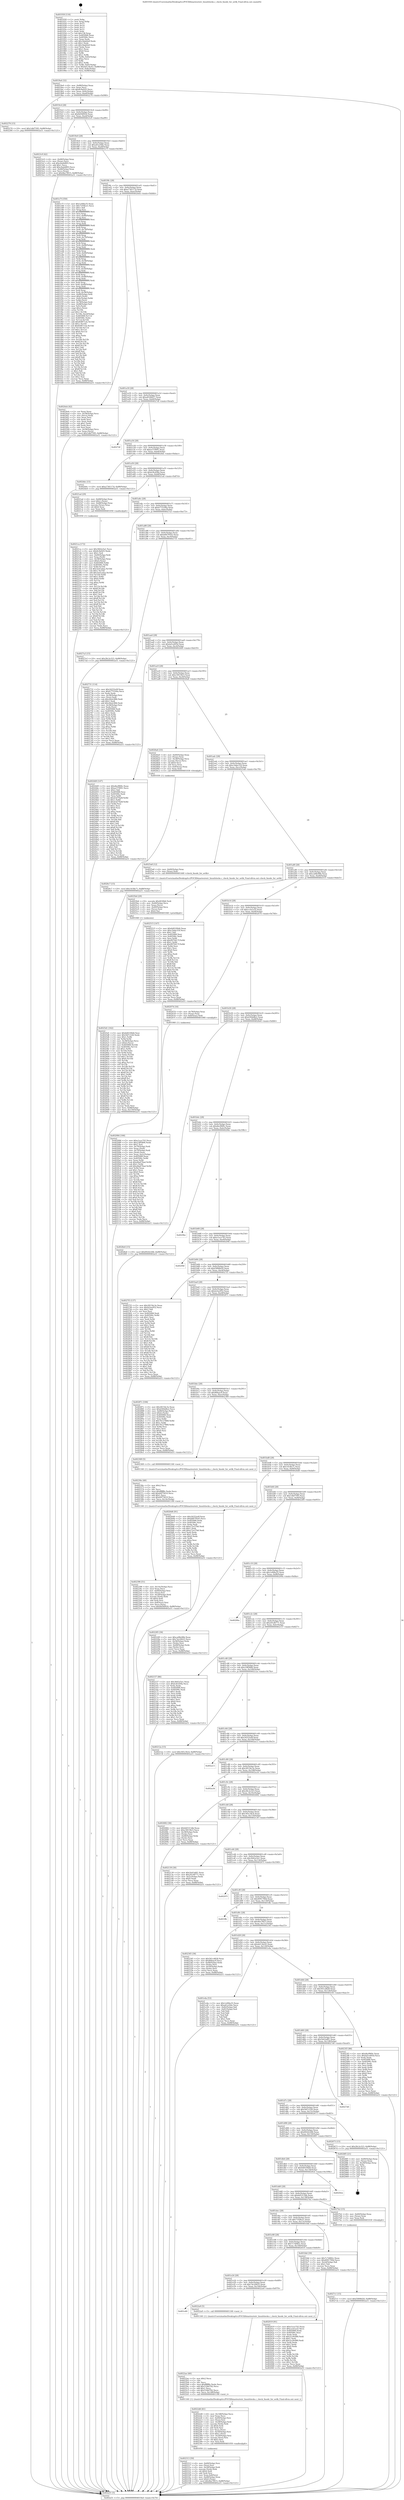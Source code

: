 digraph "0x401930" {
  label = "0x401930 (/mnt/c/Users/mathe/Desktop/tcc/POCII/binaries/extr_linuxfslocks.c_check_fmode_for_setlk_Final-ollvm.out::main(0))"
  labelloc = "t"
  node[shape=record]

  Entry [label="",width=0.3,height=0.3,shape=circle,fillcolor=black,style=filled]
  "0x4019a4" [label="{
     0x4019a4 [32]\l
     | [instrs]\l
     &nbsp;&nbsp;0x4019a4 \<+6\>: mov -0x88(%rbp),%eax\l
     &nbsp;&nbsp;0x4019aa \<+2\>: mov %eax,%ecx\l
     &nbsp;&nbsp;0x4019ac \<+6\>: sub $0x8c9af2f3,%ecx\l
     &nbsp;&nbsp;0x4019b2 \<+6\>: mov %eax,-0x9c(%rbp)\l
     &nbsp;&nbsp;0x4019b8 \<+6\>: mov %ecx,-0xa0(%rbp)\l
     &nbsp;&nbsp;0x4019be \<+6\>: je 0000000000402276 \<main+0x946\>\l
  }"]
  "0x402276" [label="{
     0x402276 [15]\l
     | [instrs]\l
     &nbsp;&nbsp;0x402276 \<+10\>: movl $0x1dbf7595,-0x88(%rbp)\l
     &nbsp;&nbsp;0x402280 \<+5\>: jmp 0000000000402a51 \<main+0x1121\>\l
  }"]
  "0x4019c4" [label="{
     0x4019c4 [28]\l
     | [instrs]\l
     &nbsp;&nbsp;0x4019c4 \<+5\>: jmp 00000000004019c9 \<main+0x99\>\l
     &nbsp;&nbsp;0x4019c9 \<+6\>: mov -0x9c(%rbp),%eax\l
     &nbsp;&nbsp;0x4019cf \<+5\>: sub $0x8d56f924,%eax\l
     &nbsp;&nbsp;0x4019d4 \<+6\>: mov %eax,-0xa4(%rbp)\l
     &nbsp;&nbsp;0x4019da \<+6\>: je 00000000004023c9 \<main+0xa99\>\l
  }"]
  Exit [label="",width=0.3,height=0.3,shape=circle,fillcolor=black,style=filled,peripheries=2]
  "0x4023c9" [label="{
     0x4023c9 [42]\l
     | [instrs]\l
     &nbsp;&nbsp;0x4023c9 \<+4\>: mov -0x48(%rbp),%rax\l
     &nbsp;&nbsp;0x4023cd \<+2\>: mov (%rax),%ecx\l
     &nbsp;&nbsp;0x4023cf \<+6\>: sub $0xc6a4d893,%ecx\l
     &nbsp;&nbsp;0x4023d5 \<+3\>: add $0x1,%ecx\l
     &nbsp;&nbsp;0x4023d8 \<+6\>: add $0xc6a4d893,%ecx\l
     &nbsp;&nbsp;0x4023de \<+4\>: mov -0x48(%rbp),%rax\l
     &nbsp;&nbsp;0x4023e2 \<+2\>: mov %ecx,(%rax)\l
     &nbsp;&nbsp;0x4023e4 \<+10\>: movl $0x4be7f615,-0x88(%rbp)\l
     &nbsp;&nbsp;0x4023ee \<+5\>: jmp 0000000000402a51 \<main+0x1121\>\l
  }"]
  "0x4019e0" [label="{
     0x4019e0 [28]\l
     | [instrs]\l
     &nbsp;&nbsp;0x4019e0 \<+5\>: jmp 00000000004019e5 \<main+0xb5\>\l
     &nbsp;&nbsp;0x4019e5 \<+6\>: mov -0x9c(%rbp),%eax\l
     &nbsp;&nbsp;0x4019eb \<+5\>: sub $0xa61a5fde,%eax\l
     &nbsp;&nbsp;0x4019f0 \<+6\>: mov %eax,-0xa8(%rbp)\l
     &nbsp;&nbsp;0x4019f6 \<+6\>: je 0000000000401e7f \<main+0x54f\>\l
  }"]
  "0x4027c1" [label="{
     0x4027c1 [15]\l
     | [instrs]\l
     &nbsp;&nbsp;0x4027c1 \<+10\>: movl $0xf3898d20,-0x88(%rbp)\l
     &nbsp;&nbsp;0x4027cb \<+5\>: jmp 0000000000402a51 \<main+0x1121\>\l
  }"]
  "0x401e7f" [label="{
     0x401e7f [350]\l
     | [instrs]\l
     &nbsp;&nbsp;0x401e7f \<+5\>: mov $0x1e0f4a35,%eax\l
     &nbsp;&nbsp;0x401e84 \<+5\>: mov $0x71f58ce1,%ecx\l
     &nbsp;&nbsp;0x401e89 \<+2\>: mov $0x1,%dl\l
     &nbsp;&nbsp;0x401e8b \<+3\>: mov %rsp,%rsi\l
     &nbsp;&nbsp;0x401e8e \<+4\>: add $0xfffffffffffffff0,%rsi\l
     &nbsp;&nbsp;0x401e92 \<+3\>: mov %rsi,%rsp\l
     &nbsp;&nbsp;0x401e95 \<+4\>: mov %rsi,-0x80(%rbp)\l
     &nbsp;&nbsp;0x401e99 \<+3\>: mov %rsp,%rsi\l
     &nbsp;&nbsp;0x401e9c \<+4\>: add $0xfffffffffffffff0,%rsi\l
     &nbsp;&nbsp;0x401ea0 \<+3\>: mov %rsi,%rsp\l
     &nbsp;&nbsp;0x401ea3 \<+3\>: mov %rsp,%rdi\l
     &nbsp;&nbsp;0x401ea6 \<+4\>: add $0xfffffffffffffff0,%rdi\l
     &nbsp;&nbsp;0x401eaa \<+3\>: mov %rdi,%rsp\l
     &nbsp;&nbsp;0x401ead \<+4\>: mov %rdi,-0x78(%rbp)\l
     &nbsp;&nbsp;0x401eb1 \<+3\>: mov %rsp,%rdi\l
     &nbsp;&nbsp;0x401eb4 \<+4\>: add $0xfffffffffffffff0,%rdi\l
     &nbsp;&nbsp;0x401eb8 \<+3\>: mov %rdi,%rsp\l
     &nbsp;&nbsp;0x401ebb \<+4\>: mov %rdi,-0x70(%rbp)\l
     &nbsp;&nbsp;0x401ebf \<+3\>: mov %rsp,%rdi\l
     &nbsp;&nbsp;0x401ec2 \<+4\>: add $0xfffffffffffffff0,%rdi\l
     &nbsp;&nbsp;0x401ec6 \<+3\>: mov %rdi,%rsp\l
     &nbsp;&nbsp;0x401ec9 \<+4\>: mov %rdi,-0x68(%rbp)\l
     &nbsp;&nbsp;0x401ecd \<+3\>: mov %rsp,%rdi\l
     &nbsp;&nbsp;0x401ed0 \<+4\>: add $0xfffffffffffffff0,%rdi\l
     &nbsp;&nbsp;0x401ed4 \<+3\>: mov %rdi,%rsp\l
     &nbsp;&nbsp;0x401ed7 \<+4\>: mov %rdi,-0x60(%rbp)\l
     &nbsp;&nbsp;0x401edb \<+3\>: mov %rsp,%rdi\l
     &nbsp;&nbsp;0x401ede \<+4\>: add $0xfffffffffffffff0,%rdi\l
     &nbsp;&nbsp;0x401ee2 \<+3\>: mov %rdi,%rsp\l
     &nbsp;&nbsp;0x401ee5 \<+4\>: mov %rdi,-0x58(%rbp)\l
     &nbsp;&nbsp;0x401ee9 \<+3\>: mov %rsp,%rdi\l
     &nbsp;&nbsp;0x401eec \<+4\>: add $0xfffffffffffffff0,%rdi\l
     &nbsp;&nbsp;0x401ef0 \<+3\>: mov %rdi,%rsp\l
     &nbsp;&nbsp;0x401ef3 \<+4\>: mov %rdi,-0x50(%rbp)\l
     &nbsp;&nbsp;0x401ef7 \<+3\>: mov %rsp,%rdi\l
     &nbsp;&nbsp;0x401efa \<+4\>: add $0xfffffffffffffff0,%rdi\l
     &nbsp;&nbsp;0x401efe \<+3\>: mov %rdi,%rsp\l
     &nbsp;&nbsp;0x401f01 \<+4\>: mov %rdi,-0x48(%rbp)\l
     &nbsp;&nbsp;0x401f05 \<+3\>: mov %rsp,%rdi\l
     &nbsp;&nbsp;0x401f08 \<+4\>: add $0xfffffffffffffff0,%rdi\l
     &nbsp;&nbsp;0x401f0c \<+3\>: mov %rdi,%rsp\l
     &nbsp;&nbsp;0x401f0f \<+4\>: mov %rdi,-0x40(%rbp)\l
     &nbsp;&nbsp;0x401f13 \<+3\>: mov %rsp,%rdi\l
     &nbsp;&nbsp;0x401f16 \<+4\>: add $0xfffffffffffffff0,%rdi\l
     &nbsp;&nbsp;0x401f1a \<+3\>: mov %rdi,%rsp\l
     &nbsp;&nbsp;0x401f1d \<+4\>: mov %rdi,-0x38(%rbp)\l
     &nbsp;&nbsp;0x401f21 \<+4\>: mov -0x80(%rbp),%rdi\l
     &nbsp;&nbsp;0x401f25 \<+6\>: movl $0x0,(%rdi)\l
     &nbsp;&nbsp;0x401f2b \<+7\>: mov -0x8c(%rbp),%r8d\l
     &nbsp;&nbsp;0x401f32 \<+3\>: mov %r8d,(%rsi)\l
     &nbsp;&nbsp;0x401f35 \<+4\>: mov -0x78(%rbp),%rdi\l
     &nbsp;&nbsp;0x401f39 \<+7\>: mov -0x98(%rbp),%r9\l
     &nbsp;&nbsp;0x401f40 \<+3\>: mov %r9,(%rdi)\l
     &nbsp;&nbsp;0x401f43 \<+3\>: cmpl $0x2,(%rsi)\l
     &nbsp;&nbsp;0x401f46 \<+4\>: setne %r10b\l
     &nbsp;&nbsp;0x401f4a \<+4\>: and $0x1,%r10b\l
     &nbsp;&nbsp;0x401f4e \<+4\>: mov %r10b,-0x2d(%rbp)\l
     &nbsp;&nbsp;0x401f52 \<+8\>: mov 0x405068,%r11d\l
     &nbsp;&nbsp;0x401f5a \<+7\>: mov 0x40506c,%ebx\l
     &nbsp;&nbsp;0x401f61 \<+3\>: mov %r11d,%r14d\l
     &nbsp;&nbsp;0x401f64 \<+7\>: add $0x858f71eb,%r14d\l
     &nbsp;&nbsp;0x401f6b \<+4\>: sub $0x1,%r14d\l
     &nbsp;&nbsp;0x401f6f \<+7\>: sub $0x858f71eb,%r14d\l
     &nbsp;&nbsp;0x401f76 \<+4\>: imul %r14d,%r11d\l
     &nbsp;&nbsp;0x401f7a \<+4\>: and $0x1,%r11d\l
     &nbsp;&nbsp;0x401f7e \<+4\>: cmp $0x0,%r11d\l
     &nbsp;&nbsp;0x401f82 \<+4\>: sete %r10b\l
     &nbsp;&nbsp;0x401f86 \<+3\>: cmp $0xa,%ebx\l
     &nbsp;&nbsp;0x401f89 \<+4\>: setl %r15b\l
     &nbsp;&nbsp;0x401f8d \<+3\>: mov %r10b,%r12b\l
     &nbsp;&nbsp;0x401f90 \<+4\>: xor $0xff,%r12b\l
     &nbsp;&nbsp;0x401f94 \<+3\>: mov %r15b,%r13b\l
     &nbsp;&nbsp;0x401f97 \<+4\>: xor $0xff,%r13b\l
     &nbsp;&nbsp;0x401f9b \<+3\>: xor $0x1,%dl\l
     &nbsp;&nbsp;0x401f9e \<+3\>: mov %r12b,%sil\l
     &nbsp;&nbsp;0x401fa1 \<+4\>: and $0xff,%sil\l
     &nbsp;&nbsp;0x401fa5 \<+3\>: and %dl,%r10b\l
     &nbsp;&nbsp;0x401fa8 \<+3\>: mov %r13b,%dil\l
     &nbsp;&nbsp;0x401fab \<+4\>: and $0xff,%dil\l
     &nbsp;&nbsp;0x401faf \<+3\>: and %dl,%r15b\l
     &nbsp;&nbsp;0x401fb2 \<+3\>: or %r10b,%sil\l
     &nbsp;&nbsp;0x401fb5 \<+3\>: or %r15b,%dil\l
     &nbsp;&nbsp;0x401fb8 \<+3\>: xor %dil,%sil\l
     &nbsp;&nbsp;0x401fbb \<+3\>: or %r13b,%r12b\l
     &nbsp;&nbsp;0x401fbe \<+4\>: xor $0xff,%r12b\l
     &nbsp;&nbsp;0x401fc2 \<+3\>: or $0x1,%dl\l
     &nbsp;&nbsp;0x401fc5 \<+3\>: and %dl,%r12b\l
     &nbsp;&nbsp;0x401fc8 \<+3\>: or %r12b,%sil\l
     &nbsp;&nbsp;0x401fcb \<+4\>: test $0x1,%sil\l
     &nbsp;&nbsp;0x401fcf \<+3\>: cmovne %ecx,%eax\l
     &nbsp;&nbsp;0x401fd2 \<+6\>: mov %eax,-0x88(%rbp)\l
     &nbsp;&nbsp;0x401fd8 \<+5\>: jmp 0000000000402a51 \<main+0x1121\>\l
  }"]
  "0x4019fc" [label="{
     0x4019fc [28]\l
     | [instrs]\l
     &nbsp;&nbsp;0x4019fc \<+5\>: jmp 0000000000401a01 \<main+0xd1\>\l
     &nbsp;&nbsp;0x401a01 \<+6\>: mov -0x9c(%rbp),%eax\l
     &nbsp;&nbsp;0x401a07 \<+5\>: sub $0xa736117d,%eax\l
     &nbsp;&nbsp;0x401a0c \<+6\>: mov %eax,-0xac(%rbp)\l
     &nbsp;&nbsp;0x401a12 \<+6\>: je 00000000004024eb \<main+0xbbb\>\l
  }"]
  "0x4026c7" [label="{
     0x4026c7 [15]\l
     | [instrs]\l
     &nbsp;&nbsp;0x4026c7 \<+10\>: movl $0x141ffa71,-0x88(%rbp)\l
     &nbsp;&nbsp;0x4026d1 \<+5\>: jmp 0000000000402a51 \<main+0x1121\>\l
  }"]
  "0x4024eb" [label="{
     0x4024eb [42]\l
     | [instrs]\l
     &nbsp;&nbsp;0x4024eb \<+2\>: xor %eax,%eax\l
     &nbsp;&nbsp;0x4024ed \<+4\>: mov -0x58(%rbp),%rcx\l
     &nbsp;&nbsp;0x4024f1 \<+2\>: mov (%rcx),%edx\l
     &nbsp;&nbsp;0x4024f3 \<+2\>: mov %eax,%esi\l
     &nbsp;&nbsp;0x4024f5 \<+2\>: sub %edx,%esi\l
     &nbsp;&nbsp;0x4024f7 \<+2\>: mov %eax,%edx\l
     &nbsp;&nbsp;0x4024f9 \<+3\>: sub $0x1,%edx\l
     &nbsp;&nbsp;0x4024fc \<+2\>: add %edx,%esi\l
     &nbsp;&nbsp;0x4024fe \<+2\>: sub %esi,%eax\l
     &nbsp;&nbsp;0x402500 \<+4\>: mov -0x58(%rbp),%rcx\l
     &nbsp;&nbsp;0x402504 \<+2\>: mov %eax,(%rcx)\l
     &nbsp;&nbsp;0x402506 \<+10\>: movl $0x1dbf7595,-0x88(%rbp)\l
     &nbsp;&nbsp;0x402510 \<+5\>: jmp 0000000000402a51 \<main+0x1121\>\l
  }"]
  "0x401a18" [label="{
     0x401a18 [28]\l
     | [instrs]\l
     &nbsp;&nbsp;0x401a18 \<+5\>: jmp 0000000000401a1d \<main+0xed\>\l
     &nbsp;&nbsp;0x401a1d \<+6\>: mov -0x9c(%rbp),%eax\l
     &nbsp;&nbsp;0x401a23 \<+5\>: sub $0xa8168d57,%eax\l
     &nbsp;&nbsp;0x401a28 \<+6\>: mov %eax,-0xb0(%rbp)\l
     &nbsp;&nbsp;0x401a2e \<+6\>: je 00000000004027df \<main+0xeaf\>\l
  }"]
  "0x4025d1" [label="{
     0x4025d1 [162]\l
     | [instrs]\l
     &nbsp;&nbsp;0x4025d1 \<+5\>: mov $0x6d0109d4,%esi\l
     &nbsp;&nbsp;0x4025d6 \<+5\>: mov $0x5fd7c526,%edx\l
     &nbsp;&nbsp;0x4025db \<+3\>: mov $0x1,%r8b\l
     &nbsp;&nbsp;0x4025de \<+3\>: xor %r9d,%r9d\l
     &nbsp;&nbsp;0x4025e1 \<+4\>: mov -0x38(%rbp),%rcx\l
     &nbsp;&nbsp;0x4025e5 \<+6\>: movl $0x0,(%rcx)\l
     &nbsp;&nbsp;0x4025eb \<+8\>: mov 0x405068,%r10d\l
     &nbsp;&nbsp;0x4025f3 \<+8\>: mov 0x40506c,%r11d\l
     &nbsp;&nbsp;0x4025fb \<+4\>: sub $0x1,%r9d\l
     &nbsp;&nbsp;0x4025ff \<+3\>: mov %r10d,%ebx\l
     &nbsp;&nbsp;0x402602 \<+3\>: add %r9d,%ebx\l
     &nbsp;&nbsp;0x402605 \<+4\>: imul %ebx,%r10d\l
     &nbsp;&nbsp;0x402609 \<+4\>: and $0x1,%r10d\l
     &nbsp;&nbsp;0x40260d \<+4\>: cmp $0x0,%r10d\l
     &nbsp;&nbsp;0x402611 \<+4\>: sete %r14b\l
     &nbsp;&nbsp;0x402615 \<+4\>: cmp $0xa,%r11d\l
     &nbsp;&nbsp;0x402619 \<+4\>: setl %r15b\l
     &nbsp;&nbsp;0x40261d \<+3\>: mov %r14b,%r12b\l
     &nbsp;&nbsp;0x402620 \<+4\>: xor $0xff,%r12b\l
     &nbsp;&nbsp;0x402624 \<+3\>: mov %r15b,%r13b\l
     &nbsp;&nbsp;0x402627 \<+4\>: xor $0xff,%r13b\l
     &nbsp;&nbsp;0x40262b \<+4\>: xor $0x1,%r8b\l
     &nbsp;&nbsp;0x40262f \<+3\>: mov %r12b,%cl\l
     &nbsp;&nbsp;0x402632 \<+3\>: and $0xff,%cl\l
     &nbsp;&nbsp;0x402635 \<+3\>: and %r8b,%r14b\l
     &nbsp;&nbsp;0x402638 \<+3\>: mov %r13b,%dil\l
     &nbsp;&nbsp;0x40263b \<+4\>: and $0xff,%dil\l
     &nbsp;&nbsp;0x40263f \<+3\>: and %r8b,%r15b\l
     &nbsp;&nbsp;0x402642 \<+3\>: or %r14b,%cl\l
     &nbsp;&nbsp;0x402645 \<+3\>: or %r15b,%dil\l
     &nbsp;&nbsp;0x402648 \<+3\>: xor %dil,%cl\l
     &nbsp;&nbsp;0x40264b \<+3\>: or %r13b,%r12b\l
     &nbsp;&nbsp;0x40264e \<+4\>: xor $0xff,%r12b\l
     &nbsp;&nbsp;0x402652 \<+4\>: or $0x1,%r8b\l
     &nbsp;&nbsp;0x402656 \<+3\>: and %r8b,%r12b\l
     &nbsp;&nbsp;0x402659 \<+3\>: or %r12b,%cl\l
     &nbsp;&nbsp;0x40265c \<+3\>: test $0x1,%cl\l
     &nbsp;&nbsp;0x40265f \<+3\>: cmovne %edx,%esi\l
     &nbsp;&nbsp;0x402662 \<+6\>: mov %esi,-0x88(%rbp)\l
     &nbsp;&nbsp;0x402668 \<+6\>: mov %eax,-0x150(%rbp)\l
     &nbsp;&nbsp;0x40266e \<+5\>: jmp 0000000000402a51 \<main+0x1121\>\l
  }"]
  "0x4027df" [label="{
     0x4027df\l
  }", style=dashed]
  "0x401a34" [label="{
     0x401a34 [28]\l
     | [instrs]\l
     &nbsp;&nbsp;0x401a34 \<+5\>: jmp 0000000000401a39 \<main+0x109\>\l
     &nbsp;&nbsp;0x401a39 \<+6\>: mov -0x9c(%rbp),%eax\l
     &nbsp;&nbsp;0x401a3f \<+5\>: sub $0xac57f091,%eax\l
     &nbsp;&nbsp;0x401a44 \<+6\>: mov %eax,-0xb4(%rbp)\l
     &nbsp;&nbsp;0x401a4a \<+6\>: je 00000000004024dc \<main+0xbac\>\l
  }"]
  "0x4025b4" [label="{
     0x4025b4 [29]\l
     | [instrs]\l
     &nbsp;&nbsp;0x4025b4 \<+10\>: movabs $0x4030b6,%rdi\l
     &nbsp;&nbsp;0x4025be \<+4\>: mov -0x40(%rbp),%rcx\l
     &nbsp;&nbsp;0x4025c2 \<+2\>: mov %eax,(%rcx)\l
     &nbsp;&nbsp;0x4025c4 \<+4\>: mov -0x40(%rbp),%rcx\l
     &nbsp;&nbsp;0x4025c8 \<+2\>: mov (%rcx),%esi\l
     &nbsp;&nbsp;0x4025ca \<+2\>: mov $0x0,%al\l
     &nbsp;&nbsp;0x4025cc \<+5\>: call 0000000000401040 \<printf@plt\>\l
     | [calls]\l
     &nbsp;&nbsp;0x401040 \{1\} (unknown)\l
  }"]
  "0x4024dc" [label="{
     0x4024dc [15]\l
     | [instrs]\l
     &nbsp;&nbsp;0x4024dc \<+10\>: movl $0xa736117d,-0x88(%rbp)\l
     &nbsp;&nbsp;0x4024e6 \<+5\>: jmp 0000000000402a51 \<main+0x1121\>\l
  }"]
  "0x401a50" [label="{
     0x401a50 [28]\l
     | [instrs]\l
     &nbsp;&nbsp;0x401a50 \<+5\>: jmp 0000000000401a55 \<main+0x125\>\l
     &nbsp;&nbsp;0x401a55 \<+6\>: mov -0x9c(%rbp),%eax\l
     &nbsp;&nbsp;0x401a5b \<+5\>: sub $0xb3fcd58a,%eax\l
     &nbsp;&nbsp;0x401a60 \<+6\>: mov %eax,-0xb8(%rbp)\l
     &nbsp;&nbsp;0x401a66 \<+6\>: je 00000000004021ad \<main+0x87d\>\l
  }"]
  "0x402396" [label="{
     0x402396 [51]\l
     | [instrs]\l
     &nbsp;&nbsp;0x402396 \<+6\>: mov -0x14c(%rbp),%ecx\l
     &nbsp;&nbsp;0x40239c \<+3\>: imul %eax,%ecx\l
     &nbsp;&nbsp;0x40239f \<+4\>: mov -0x60(%rbp),%rsi\l
     &nbsp;&nbsp;0x4023a3 \<+3\>: mov (%rsi),%rsi\l
     &nbsp;&nbsp;0x4023a6 \<+4\>: mov -0x58(%rbp),%rdi\l
     &nbsp;&nbsp;0x4023aa \<+3\>: movslq (%rdi),%rdi\l
     &nbsp;&nbsp;0x4023ad \<+4\>: shl $0x4,%rdi\l
     &nbsp;&nbsp;0x4023b1 \<+3\>: add %rdi,%rsi\l
     &nbsp;&nbsp;0x4023b4 \<+4\>: mov 0x8(%rsi),%rsi\l
     &nbsp;&nbsp;0x4023b8 \<+2\>: mov %ecx,(%rsi)\l
     &nbsp;&nbsp;0x4023ba \<+10\>: movl $0x8d56f924,-0x88(%rbp)\l
     &nbsp;&nbsp;0x4023c4 \<+5\>: jmp 0000000000402a51 \<main+0x1121\>\l
  }"]
  "0x4021ad" [label="{
     0x4021ad [29]\l
     | [instrs]\l
     &nbsp;&nbsp;0x4021ad \<+4\>: mov -0x68(%rbp),%rax\l
     &nbsp;&nbsp;0x4021b1 \<+6\>: movl $0x1,(%rax)\l
     &nbsp;&nbsp;0x4021b7 \<+4\>: mov -0x68(%rbp),%rax\l
     &nbsp;&nbsp;0x4021bb \<+3\>: movslq (%rax),%rax\l
     &nbsp;&nbsp;0x4021be \<+4\>: shl $0x4,%rax\l
     &nbsp;&nbsp;0x4021c2 \<+3\>: mov %rax,%rdi\l
     &nbsp;&nbsp;0x4021c5 \<+5\>: call 0000000000401050 \<malloc@plt\>\l
     | [calls]\l
     &nbsp;&nbsp;0x401050 \{1\} (unknown)\l
  }"]
  "0x401a6c" [label="{
     0x401a6c [28]\l
     | [instrs]\l
     &nbsp;&nbsp;0x401a6c \<+5\>: jmp 0000000000401a71 \<main+0x141\>\l
     &nbsp;&nbsp;0x401a71 \<+6\>: mov -0x9c(%rbp),%eax\l
     &nbsp;&nbsp;0x401a77 \<+5\>: sub $0xb775100a,%eax\l
     &nbsp;&nbsp;0x401a7c \<+6\>: mov %eax,-0xbc(%rbp)\l
     &nbsp;&nbsp;0x401a82 \<+6\>: je 00000000004027a3 \<main+0xe73\>\l
  }"]
  "0x40236e" [label="{
     0x40236e [40]\l
     | [instrs]\l
     &nbsp;&nbsp;0x40236e \<+5\>: mov $0x2,%ecx\l
     &nbsp;&nbsp;0x402373 \<+1\>: cltd\l
     &nbsp;&nbsp;0x402374 \<+2\>: idiv %ecx\l
     &nbsp;&nbsp;0x402376 \<+6\>: imul $0xfffffffe,%edx,%ecx\l
     &nbsp;&nbsp;0x40237c \<+6\>: add $0xb0f75610,%ecx\l
     &nbsp;&nbsp;0x402382 \<+3\>: add $0x1,%ecx\l
     &nbsp;&nbsp;0x402385 \<+6\>: sub $0xb0f75610,%ecx\l
     &nbsp;&nbsp;0x40238b \<+6\>: mov %ecx,-0x14c(%rbp)\l
     &nbsp;&nbsp;0x402391 \<+5\>: call 0000000000401160 \<next_i\>\l
     | [calls]\l
     &nbsp;&nbsp;0x401160 \{1\} (/mnt/c/Users/mathe/Desktop/tcc/POCII/binaries/extr_linuxfslocks.c_check_fmode_for_setlk_Final-ollvm.out::next_i)\l
  }"]
  "0x4027a3" [label="{
     0x4027a3 [15]\l
     | [instrs]\l
     &nbsp;&nbsp;0x4027a3 \<+10\>: movl $0x28c2e323,-0x88(%rbp)\l
     &nbsp;&nbsp;0x4027ad \<+5\>: jmp 0000000000402a51 \<main+0x1121\>\l
  }"]
  "0x401a88" [label="{
     0x401a88 [28]\l
     | [instrs]\l
     &nbsp;&nbsp;0x401a88 \<+5\>: jmp 0000000000401a8d \<main+0x15d\>\l
     &nbsp;&nbsp;0x401a8d \<+6\>: mov -0x9c(%rbp),%eax\l
     &nbsp;&nbsp;0x401a93 \<+5\>: sub $0xb8479543,%eax\l
     &nbsp;&nbsp;0x401a98 \<+6\>: mov %eax,-0xc0(%rbp)\l
     &nbsp;&nbsp;0x401a9e \<+6\>: je 0000000000402731 \<main+0xe01\>\l
  }"]
  "0x402313" [label="{
     0x402313 [50]\l
     | [instrs]\l
     &nbsp;&nbsp;0x402313 \<+4\>: mov -0x60(%rbp),%rsi\l
     &nbsp;&nbsp;0x402317 \<+3\>: mov (%rsi),%rsi\l
     &nbsp;&nbsp;0x40231a \<+4\>: mov -0x58(%rbp),%rdi\l
     &nbsp;&nbsp;0x40231e \<+3\>: movslq (%rdi),%rdi\l
     &nbsp;&nbsp;0x402321 \<+4\>: shl $0x4,%rdi\l
     &nbsp;&nbsp;0x402325 \<+3\>: add %rdi,%rsi\l
     &nbsp;&nbsp;0x402328 \<+4\>: mov %rax,0x8(%rsi)\l
     &nbsp;&nbsp;0x40232c \<+4\>: mov -0x48(%rbp),%rax\l
     &nbsp;&nbsp;0x402330 \<+6\>: movl $0x0,(%rax)\l
     &nbsp;&nbsp;0x402336 \<+10\>: movl $0x4be7f615,-0x88(%rbp)\l
     &nbsp;&nbsp;0x402340 \<+5\>: jmp 0000000000402a51 \<main+0x1121\>\l
  }"]
  "0x402731" [label="{
     0x402731 [114]\l
     | [instrs]\l
     &nbsp;&nbsp;0x402731 \<+5\>: mov $0x24252e0f,%eax\l
     &nbsp;&nbsp;0x402736 \<+5\>: mov $0xb775100a,%ecx\l
     &nbsp;&nbsp;0x40273b \<+2\>: xor %edx,%edx\l
     &nbsp;&nbsp;0x40273d \<+4\>: mov -0x38(%rbp),%rsi\l
     &nbsp;&nbsp;0x402741 \<+2\>: mov (%rsi),%edi\l
     &nbsp;&nbsp;0x402743 \<+6\>: sub $0x26eb3f66,%edi\l
     &nbsp;&nbsp;0x402749 \<+3\>: add $0x1,%edi\l
     &nbsp;&nbsp;0x40274c \<+6\>: add $0x26eb3f66,%edi\l
     &nbsp;&nbsp;0x402752 \<+4\>: mov -0x38(%rbp),%rsi\l
     &nbsp;&nbsp;0x402756 \<+2\>: mov %edi,(%rsi)\l
     &nbsp;&nbsp;0x402758 \<+7\>: mov 0x405068,%edi\l
     &nbsp;&nbsp;0x40275f \<+8\>: mov 0x40506c,%r8d\l
     &nbsp;&nbsp;0x402767 \<+3\>: sub $0x1,%edx\l
     &nbsp;&nbsp;0x40276a \<+3\>: mov %edi,%r9d\l
     &nbsp;&nbsp;0x40276d \<+3\>: add %edx,%r9d\l
     &nbsp;&nbsp;0x402770 \<+4\>: imul %r9d,%edi\l
     &nbsp;&nbsp;0x402774 \<+3\>: and $0x1,%edi\l
     &nbsp;&nbsp;0x402777 \<+3\>: cmp $0x0,%edi\l
     &nbsp;&nbsp;0x40277a \<+4\>: sete %r10b\l
     &nbsp;&nbsp;0x40277e \<+4\>: cmp $0xa,%r8d\l
     &nbsp;&nbsp;0x402782 \<+4\>: setl %r11b\l
     &nbsp;&nbsp;0x402786 \<+3\>: mov %r10b,%bl\l
     &nbsp;&nbsp;0x402789 \<+3\>: and %r11b,%bl\l
     &nbsp;&nbsp;0x40278c \<+3\>: xor %r11b,%r10b\l
     &nbsp;&nbsp;0x40278f \<+3\>: or %r10b,%bl\l
     &nbsp;&nbsp;0x402792 \<+3\>: test $0x1,%bl\l
     &nbsp;&nbsp;0x402795 \<+3\>: cmovne %ecx,%eax\l
     &nbsp;&nbsp;0x402798 \<+6\>: mov %eax,-0x88(%rbp)\l
     &nbsp;&nbsp;0x40279e \<+5\>: jmp 0000000000402a51 \<main+0x1121\>\l
  }"]
  "0x401aa4" [label="{
     0x401aa4 [28]\l
     | [instrs]\l
     &nbsp;&nbsp;0x401aa4 \<+5\>: jmp 0000000000401aa9 \<main+0x179\>\l
     &nbsp;&nbsp;0x401aa9 \<+6\>: mov -0x9c(%rbp),%eax\l
     &nbsp;&nbsp;0x401aaf \<+5\>: sub $0xbd1e495d,%eax\l
     &nbsp;&nbsp;0x401ab4 \<+6\>: mov %eax,-0xc4(%rbp)\l
     &nbsp;&nbsp;0x401aba \<+6\>: je 0000000000402449 \<main+0xb19\>\l
  }"]
  "0x4022d6" [label="{
     0x4022d6 [61]\l
     | [instrs]\l
     &nbsp;&nbsp;0x4022d6 \<+6\>: mov -0x148(%rbp),%ecx\l
     &nbsp;&nbsp;0x4022dc \<+3\>: imul %eax,%ecx\l
     &nbsp;&nbsp;0x4022df \<+4\>: mov -0x60(%rbp),%rsi\l
     &nbsp;&nbsp;0x4022e3 \<+3\>: mov (%rsi),%rsi\l
     &nbsp;&nbsp;0x4022e6 \<+4\>: mov -0x58(%rbp),%rdi\l
     &nbsp;&nbsp;0x4022ea \<+3\>: movslq (%rdi),%rdi\l
     &nbsp;&nbsp;0x4022ed \<+4\>: shl $0x4,%rdi\l
     &nbsp;&nbsp;0x4022f1 \<+3\>: add %rdi,%rsi\l
     &nbsp;&nbsp;0x4022f4 \<+2\>: mov %ecx,(%rsi)\l
     &nbsp;&nbsp;0x4022f6 \<+4\>: mov -0x50(%rbp),%rsi\l
     &nbsp;&nbsp;0x4022fa \<+6\>: movl $0x1,(%rsi)\l
     &nbsp;&nbsp;0x402300 \<+4\>: mov -0x50(%rbp),%rsi\l
     &nbsp;&nbsp;0x402304 \<+3\>: movslq (%rsi),%rsi\l
     &nbsp;&nbsp;0x402307 \<+4\>: shl $0x2,%rsi\l
     &nbsp;&nbsp;0x40230b \<+3\>: mov %rsi,%rdi\l
     &nbsp;&nbsp;0x40230e \<+5\>: call 0000000000401050 \<malloc@plt\>\l
     | [calls]\l
     &nbsp;&nbsp;0x401050 \{1\} (unknown)\l
  }"]
  "0x402449" [label="{
     0x402449 [147]\l
     | [instrs]\l
     &nbsp;&nbsp;0x402449 \<+5\>: mov $0xdbcf969c,%eax\l
     &nbsp;&nbsp;0x40244e \<+5\>: mov $0xac57f091,%ecx\l
     &nbsp;&nbsp;0x402453 \<+2\>: mov $0x1,%dl\l
     &nbsp;&nbsp;0x402455 \<+7\>: mov 0x405068,%esi\l
     &nbsp;&nbsp;0x40245c \<+7\>: mov 0x40506c,%edi\l
     &nbsp;&nbsp;0x402463 \<+3\>: mov %esi,%r8d\l
     &nbsp;&nbsp;0x402466 \<+7\>: sub $0x43d79a0f,%r8d\l
     &nbsp;&nbsp;0x40246d \<+4\>: sub $0x1,%r8d\l
     &nbsp;&nbsp;0x402471 \<+7\>: add $0x43d79a0f,%r8d\l
     &nbsp;&nbsp;0x402478 \<+4\>: imul %r8d,%esi\l
     &nbsp;&nbsp;0x40247c \<+3\>: and $0x1,%esi\l
     &nbsp;&nbsp;0x40247f \<+3\>: cmp $0x0,%esi\l
     &nbsp;&nbsp;0x402482 \<+4\>: sete %r9b\l
     &nbsp;&nbsp;0x402486 \<+3\>: cmp $0xa,%edi\l
     &nbsp;&nbsp;0x402489 \<+4\>: setl %r10b\l
     &nbsp;&nbsp;0x40248d \<+3\>: mov %r9b,%r11b\l
     &nbsp;&nbsp;0x402490 \<+4\>: xor $0xff,%r11b\l
     &nbsp;&nbsp;0x402494 \<+3\>: mov %r10b,%bl\l
     &nbsp;&nbsp;0x402497 \<+3\>: xor $0xff,%bl\l
     &nbsp;&nbsp;0x40249a \<+3\>: xor $0x1,%dl\l
     &nbsp;&nbsp;0x40249d \<+3\>: mov %r11b,%r14b\l
     &nbsp;&nbsp;0x4024a0 \<+4\>: and $0xff,%r14b\l
     &nbsp;&nbsp;0x4024a4 \<+3\>: and %dl,%r9b\l
     &nbsp;&nbsp;0x4024a7 \<+3\>: mov %bl,%r15b\l
     &nbsp;&nbsp;0x4024aa \<+4\>: and $0xff,%r15b\l
     &nbsp;&nbsp;0x4024ae \<+3\>: and %dl,%r10b\l
     &nbsp;&nbsp;0x4024b1 \<+3\>: or %r9b,%r14b\l
     &nbsp;&nbsp;0x4024b4 \<+3\>: or %r10b,%r15b\l
     &nbsp;&nbsp;0x4024b7 \<+3\>: xor %r15b,%r14b\l
     &nbsp;&nbsp;0x4024ba \<+3\>: or %bl,%r11b\l
     &nbsp;&nbsp;0x4024bd \<+4\>: xor $0xff,%r11b\l
     &nbsp;&nbsp;0x4024c1 \<+3\>: or $0x1,%dl\l
     &nbsp;&nbsp;0x4024c4 \<+3\>: and %dl,%r11b\l
     &nbsp;&nbsp;0x4024c7 \<+3\>: or %r11b,%r14b\l
     &nbsp;&nbsp;0x4024ca \<+4\>: test $0x1,%r14b\l
     &nbsp;&nbsp;0x4024ce \<+3\>: cmovne %ecx,%eax\l
     &nbsp;&nbsp;0x4024d1 \<+6\>: mov %eax,-0x88(%rbp)\l
     &nbsp;&nbsp;0x4024d7 \<+5\>: jmp 0000000000402a51 \<main+0x1121\>\l
  }"]
  "0x401ac0" [label="{
     0x401ac0 [28]\l
     | [instrs]\l
     &nbsp;&nbsp;0x401ac0 \<+5\>: jmp 0000000000401ac5 \<main+0x195\>\l
     &nbsp;&nbsp;0x401ac5 \<+6\>: mov -0x9c(%rbp),%eax\l
     &nbsp;&nbsp;0x401acb \<+5\>: sub $0xc58158c5,%eax\l
     &nbsp;&nbsp;0x401ad0 \<+6\>: mov %eax,-0xc8(%rbp)\l
     &nbsp;&nbsp;0x401ad6 \<+6\>: je 00000000004026a6 \<main+0xd76\>\l
  }"]
  "0x4022ae" [label="{
     0x4022ae [40]\l
     | [instrs]\l
     &nbsp;&nbsp;0x4022ae \<+5\>: mov $0x2,%ecx\l
     &nbsp;&nbsp;0x4022b3 \<+1\>: cltd\l
     &nbsp;&nbsp;0x4022b4 \<+2\>: idiv %ecx\l
     &nbsp;&nbsp;0x4022b6 \<+6\>: imul $0xfffffffe,%edx,%ecx\l
     &nbsp;&nbsp;0x4022bc \<+6\>: add $0x51fb0782,%ecx\l
     &nbsp;&nbsp;0x4022c2 \<+3\>: add $0x1,%ecx\l
     &nbsp;&nbsp;0x4022c5 \<+6\>: sub $0x51fb0782,%ecx\l
     &nbsp;&nbsp;0x4022cb \<+6\>: mov %ecx,-0x148(%rbp)\l
     &nbsp;&nbsp;0x4022d1 \<+5\>: call 0000000000401160 \<next_i\>\l
     | [calls]\l
     &nbsp;&nbsp;0x401160 \{1\} (/mnt/c/Users/mathe/Desktop/tcc/POCII/binaries/extr_linuxfslocks.c_check_fmode_for_setlk_Final-ollvm.out::next_i)\l
  }"]
  "0x4026a6" [label="{
     0x4026a6 [33]\l
     | [instrs]\l
     &nbsp;&nbsp;0x4026a6 \<+4\>: mov -0x60(%rbp),%rax\l
     &nbsp;&nbsp;0x4026aa \<+3\>: mov (%rax),%rax\l
     &nbsp;&nbsp;0x4026ad \<+4\>: mov -0x38(%rbp),%rcx\l
     &nbsp;&nbsp;0x4026b1 \<+3\>: movslq (%rcx),%rcx\l
     &nbsp;&nbsp;0x4026b4 \<+4\>: shl $0x4,%rcx\l
     &nbsp;&nbsp;0x4026b8 \<+3\>: add %rcx,%rax\l
     &nbsp;&nbsp;0x4026bb \<+4\>: mov 0x8(%rax),%rax\l
     &nbsp;&nbsp;0x4026bf \<+3\>: mov %rax,%rdi\l
     &nbsp;&nbsp;0x4026c2 \<+5\>: call 0000000000401030 \<free@plt\>\l
     | [calls]\l
     &nbsp;&nbsp;0x401030 \{1\} (unknown)\l
  }"]
  "0x401adc" [label="{
     0x401adc [28]\l
     | [instrs]\l
     &nbsp;&nbsp;0x401adc \<+5\>: jmp 0000000000401ae1 \<main+0x1b1\>\l
     &nbsp;&nbsp;0x401ae1 \<+6\>: mov -0x9c(%rbp),%eax\l
     &nbsp;&nbsp;0x401ae7 \<+5\>: sub $0xc5dde318,%eax\l
     &nbsp;&nbsp;0x401aec \<+6\>: mov %eax,-0xcc(%rbp)\l
     &nbsp;&nbsp;0x401af2 \<+6\>: je 00000000004025a8 \<main+0xc78\>\l
  }"]
  "0x401e40" [label="{
     0x401e40\l
  }", style=dashed]
  "0x4025a8" [label="{
     0x4025a8 [12]\l
     | [instrs]\l
     &nbsp;&nbsp;0x4025a8 \<+4\>: mov -0x60(%rbp),%rax\l
     &nbsp;&nbsp;0x4025ac \<+3\>: mov (%rax),%rdi\l
     &nbsp;&nbsp;0x4025af \<+5\>: call 0000000000401440 \<check_fmode_for_setlk\>\l
     | [calls]\l
     &nbsp;&nbsp;0x401440 \{1\} (/mnt/c/Users/mathe/Desktop/tcc/POCII/binaries/extr_linuxfslocks.c_check_fmode_for_setlk_Final-ollvm.out::check_fmode_for_setlk)\l
  }"]
  "0x401af8" [label="{
     0x401af8 [28]\l
     | [instrs]\l
     &nbsp;&nbsp;0x401af8 \<+5\>: jmp 0000000000401afd \<main+0x1cd\>\l
     &nbsp;&nbsp;0x401afd \<+6\>: mov -0x9c(%rbp),%eax\l
     &nbsp;&nbsp;0x401b03 \<+5\>: sub $0xca08e06b,%eax\l
     &nbsp;&nbsp;0x401b08 \<+6\>: mov %eax,-0xd0(%rbp)\l
     &nbsp;&nbsp;0x401b0e \<+6\>: je 0000000000402515 \<main+0xbe5\>\l
  }"]
  "0x4022a9" [label="{
     0x4022a9 [5]\l
     | [instrs]\l
     &nbsp;&nbsp;0x4022a9 \<+5\>: call 0000000000401160 \<next_i\>\l
     | [calls]\l
     &nbsp;&nbsp;0x401160 \{1\} (/mnt/c/Users/mathe/Desktop/tcc/POCII/binaries/extr_linuxfslocks.c_check_fmode_for_setlk_Final-ollvm.out::next_i)\l
  }"]
  "0x402515" [label="{
     0x402515 [147]\l
     | [instrs]\l
     &nbsp;&nbsp;0x402515 \<+5\>: mov $0x6d0109d4,%eax\l
     &nbsp;&nbsp;0x40251a \<+5\>: mov $0xc5dde318,%ecx\l
     &nbsp;&nbsp;0x40251f \<+2\>: mov $0x1,%dl\l
     &nbsp;&nbsp;0x402521 \<+7\>: mov 0x405068,%esi\l
     &nbsp;&nbsp;0x402528 \<+7\>: mov 0x40506c,%edi\l
     &nbsp;&nbsp;0x40252f \<+3\>: mov %esi,%r8d\l
     &nbsp;&nbsp;0x402532 \<+7\>: add $0x9970417f,%r8d\l
     &nbsp;&nbsp;0x402539 \<+4\>: sub $0x1,%r8d\l
     &nbsp;&nbsp;0x40253d \<+7\>: sub $0x9970417f,%r8d\l
     &nbsp;&nbsp;0x402544 \<+4\>: imul %r8d,%esi\l
     &nbsp;&nbsp;0x402548 \<+3\>: and $0x1,%esi\l
     &nbsp;&nbsp;0x40254b \<+3\>: cmp $0x0,%esi\l
     &nbsp;&nbsp;0x40254e \<+4\>: sete %r9b\l
     &nbsp;&nbsp;0x402552 \<+3\>: cmp $0xa,%edi\l
     &nbsp;&nbsp;0x402555 \<+4\>: setl %r10b\l
     &nbsp;&nbsp;0x402559 \<+3\>: mov %r9b,%r11b\l
     &nbsp;&nbsp;0x40255c \<+4\>: xor $0xff,%r11b\l
     &nbsp;&nbsp;0x402560 \<+3\>: mov %r10b,%bl\l
     &nbsp;&nbsp;0x402563 \<+3\>: xor $0xff,%bl\l
     &nbsp;&nbsp;0x402566 \<+3\>: xor $0x0,%dl\l
     &nbsp;&nbsp;0x402569 \<+3\>: mov %r11b,%r14b\l
     &nbsp;&nbsp;0x40256c \<+4\>: and $0x0,%r14b\l
     &nbsp;&nbsp;0x402570 \<+3\>: and %dl,%r9b\l
     &nbsp;&nbsp;0x402573 \<+3\>: mov %bl,%r15b\l
     &nbsp;&nbsp;0x402576 \<+4\>: and $0x0,%r15b\l
     &nbsp;&nbsp;0x40257a \<+3\>: and %dl,%r10b\l
     &nbsp;&nbsp;0x40257d \<+3\>: or %r9b,%r14b\l
     &nbsp;&nbsp;0x402580 \<+3\>: or %r10b,%r15b\l
     &nbsp;&nbsp;0x402583 \<+3\>: xor %r15b,%r14b\l
     &nbsp;&nbsp;0x402586 \<+3\>: or %bl,%r11b\l
     &nbsp;&nbsp;0x402589 \<+4\>: xor $0xff,%r11b\l
     &nbsp;&nbsp;0x40258d \<+3\>: or $0x0,%dl\l
     &nbsp;&nbsp;0x402590 \<+3\>: and %dl,%r11b\l
     &nbsp;&nbsp;0x402593 \<+3\>: or %r11b,%r14b\l
     &nbsp;&nbsp;0x402596 \<+4\>: test $0x1,%r14b\l
     &nbsp;&nbsp;0x40259a \<+3\>: cmovne %ecx,%eax\l
     &nbsp;&nbsp;0x40259d \<+6\>: mov %eax,-0x88(%rbp)\l
     &nbsp;&nbsp;0x4025a3 \<+5\>: jmp 0000000000402a51 \<main+0x1121\>\l
  }"]
  "0x401b14" [label="{
     0x401b14 [28]\l
     | [instrs]\l
     &nbsp;&nbsp;0x401b14 \<+5\>: jmp 0000000000401b19 \<main+0x1e9\>\l
     &nbsp;&nbsp;0x401b19 \<+6\>: mov -0x9c(%rbp),%eax\l
     &nbsp;&nbsp;0x401b1f \<+5\>: sub $0xcccb1a32,%eax\l
     &nbsp;&nbsp;0x401b24 \<+6\>: mov %eax,-0xd4(%rbp)\l
     &nbsp;&nbsp;0x401b2a \<+6\>: je 0000000000402074 \<main+0x744\>\l
  }"]
  "0x4021ca" [label="{
     0x4021ca [172]\l
     | [instrs]\l
     &nbsp;&nbsp;0x4021ca \<+5\>: mov $0x3642e5a1,%ecx\l
     &nbsp;&nbsp;0x4021cf \<+5\>: mov $0x8c9af2f3,%edx\l
     &nbsp;&nbsp;0x4021d4 \<+3\>: mov $0x1,%sil\l
     &nbsp;&nbsp;0x4021d7 \<+4\>: mov -0x60(%rbp),%rdi\l
     &nbsp;&nbsp;0x4021db \<+3\>: mov %rax,(%rdi)\l
     &nbsp;&nbsp;0x4021de \<+4\>: mov -0x58(%rbp),%rax\l
     &nbsp;&nbsp;0x4021e2 \<+6\>: movl $0x0,(%rax)\l
     &nbsp;&nbsp;0x4021e8 \<+8\>: mov 0x405068,%r8d\l
     &nbsp;&nbsp;0x4021f0 \<+8\>: mov 0x40506c,%r9d\l
     &nbsp;&nbsp;0x4021f8 \<+3\>: mov %r8d,%r10d\l
     &nbsp;&nbsp;0x4021fb \<+7\>: sub $0x3ed1adaa,%r10d\l
     &nbsp;&nbsp;0x402202 \<+4\>: sub $0x1,%r10d\l
     &nbsp;&nbsp;0x402206 \<+7\>: add $0x3ed1adaa,%r10d\l
     &nbsp;&nbsp;0x40220d \<+4\>: imul %r10d,%r8d\l
     &nbsp;&nbsp;0x402211 \<+4\>: and $0x1,%r8d\l
     &nbsp;&nbsp;0x402215 \<+4\>: cmp $0x0,%r8d\l
     &nbsp;&nbsp;0x402219 \<+4\>: sete %r11b\l
     &nbsp;&nbsp;0x40221d \<+4\>: cmp $0xa,%r9d\l
     &nbsp;&nbsp;0x402221 \<+3\>: setl %bl\l
     &nbsp;&nbsp;0x402224 \<+3\>: mov %r11b,%r14b\l
     &nbsp;&nbsp;0x402227 \<+4\>: xor $0xff,%r14b\l
     &nbsp;&nbsp;0x40222b \<+3\>: mov %bl,%r15b\l
     &nbsp;&nbsp;0x40222e \<+4\>: xor $0xff,%r15b\l
     &nbsp;&nbsp;0x402232 \<+4\>: xor $0x1,%sil\l
     &nbsp;&nbsp;0x402236 \<+3\>: mov %r14b,%r12b\l
     &nbsp;&nbsp;0x402239 \<+4\>: and $0xff,%r12b\l
     &nbsp;&nbsp;0x40223d \<+3\>: and %sil,%r11b\l
     &nbsp;&nbsp;0x402240 \<+3\>: mov %r15b,%r13b\l
     &nbsp;&nbsp;0x402243 \<+4\>: and $0xff,%r13b\l
     &nbsp;&nbsp;0x402247 \<+3\>: and %sil,%bl\l
     &nbsp;&nbsp;0x40224a \<+3\>: or %r11b,%r12b\l
     &nbsp;&nbsp;0x40224d \<+3\>: or %bl,%r13b\l
     &nbsp;&nbsp;0x402250 \<+3\>: xor %r13b,%r12b\l
     &nbsp;&nbsp;0x402253 \<+3\>: or %r15b,%r14b\l
     &nbsp;&nbsp;0x402256 \<+4\>: xor $0xff,%r14b\l
     &nbsp;&nbsp;0x40225a \<+4\>: or $0x1,%sil\l
     &nbsp;&nbsp;0x40225e \<+3\>: and %sil,%r14b\l
     &nbsp;&nbsp;0x402261 \<+3\>: or %r14b,%r12b\l
     &nbsp;&nbsp;0x402264 \<+4\>: test $0x1,%r12b\l
     &nbsp;&nbsp;0x402268 \<+3\>: cmovne %edx,%ecx\l
     &nbsp;&nbsp;0x40226b \<+6\>: mov %ecx,-0x88(%rbp)\l
     &nbsp;&nbsp;0x402271 \<+5\>: jmp 0000000000402a51 \<main+0x1121\>\l
  }"]
  "0x402074" [label="{
     0x402074 [16]\l
     | [instrs]\l
     &nbsp;&nbsp;0x402074 \<+4\>: mov -0x78(%rbp),%rax\l
     &nbsp;&nbsp;0x402078 \<+3\>: mov (%rax),%rax\l
     &nbsp;&nbsp;0x40207b \<+4\>: mov 0x8(%rax),%rdi\l
     &nbsp;&nbsp;0x40207f \<+5\>: call 0000000000401060 \<atoi@plt\>\l
     | [calls]\l
     &nbsp;&nbsp;0x401060 \{1\} (unknown)\l
  }"]
  "0x401b30" [label="{
     0x401b30 [28]\l
     | [instrs]\l
     &nbsp;&nbsp;0x401b30 \<+5\>: jmp 0000000000401b35 \<main+0x205\>\l
     &nbsp;&nbsp;0x401b35 \<+6\>: mov -0x9c(%rbp),%eax\l
     &nbsp;&nbsp;0x401b3b \<+5\>: sub $0xd304d8e2,%eax\l
     &nbsp;&nbsp;0x401b40 \<+6\>: mov %eax,-0xd8(%rbp)\l
     &nbsp;&nbsp;0x401b46 \<+6\>: je 00000000004028e6 \<main+0xfb6\>\l
  }"]
  "0x402084" [label="{
     0x402084 [166]\l
     | [instrs]\l
     &nbsp;&nbsp;0x402084 \<+5\>: mov $0xe1ece743,%ecx\l
     &nbsp;&nbsp;0x402089 \<+5\>: mov $0x23ff5806,%edx\l
     &nbsp;&nbsp;0x40208e \<+3\>: mov $0x1,%sil\l
     &nbsp;&nbsp;0x402091 \<+4\>: mov -0x70(%rbp),%rdi\l
     &nbsp;&nbsp;0x402095 \<+2\>: mov %eax,(%rdi)\l
     &nbsp;&nbsp;0x402097 \<+4\>: mov -0x70(%rbp),%rdi\l
     &nbsp;&nbsp;0x40209b \<+2\>: mov (%rdi),%eax\l
     &nbsp;&nbsp;0x40209d \<+3\>: mov %eax,-0x2c(%rbp)\l
     &nbsp;&nbsp;0x4020a0 \<+7\>: mov 0x405068,%eax\l
     &nbsp;&nbsp;0x4020a7 \<+8\>: mov 0x40506c,%r8d\l
     &nbsp;&nbsp;0x4020af \<+3\>: mov %eax,%r9d\l
     &nbsp;&nbsp;0x4020b2 \<+7\>: sub $0xd4a676ad,%r9d\l
     &nbsp;&nbsp;0x4020b9 \<+4\>: sub $0x1,%r9d\l
     &nbsp;&nbsp;0x4020bd \<+7\>: add $0xd4a676ad,%r9d\l
     &nbsp;&nbsp;0x4020c4 \<+4\>: imul %r9d,%eax\l
     &nbsp;&nbsp;0x4020c8 \<+3\>: and $0x1,%eax\l
     &nbsp;&nbsp;0x4020cb \<+3\>: cmp $0x0,%eax\l
     &nbsp;&nbsp;0x4020ce \<+4\>: sete %r10b\l
     &nbsp;&nbsp;0x4020d2 \<+4\>: cmp $0xa,%r8d\l
     &nbsp;&nbsp;0x4020d6 \<+4\>: setl %r11b\l
     &nbsp;&nbsp;0x4020da \<+3\>: mov %r10b,%bl\l
     &nbsp;&nbsp;0x4020dd \<+3\>: xor $0xff,%bl\l
     &nbsp;&nbsp;0x4020e0 \<+3\>: mov %r11b,%r14b\l
     &nbsp;&nbsp;0x4020e3 \<+4\>: xor $0xff,%r14b\l
     &nbsp;&nbsp;0x4020e7 \<+4\>: xor $0x0,%sil\l
     &nbsp;&nbsp;0x4020eb \<+3\>: mov %bl,%r15b\l
     &nbsp;&nbsp;0x4020ee \<+4\>: and $0x0,%r15b\l
     &nbsp;&nbsp;0x4020f2 \<+3\>: and %sil,%r10b\l
     &nbsp;&nbsp;0x4020f5 \<+3\>: mov %r14b,%r12b\l
     &nbsp;&nbsp;0x4020f8 \<+4\>: and $0x0,%r12b\l
     &nbsp;&nbsp;0x4020fc \<+3\>: and %sil,%r11b\l
     &nbsp;&nbsp;0x4020ff \<+3\>: or %r10b,%r15b\l
     &nbsp;&nbsp;0x402102 \<+3\>: or %r11b,%r12b\l
     &nbsp;&nbsp;0x402105 \<+3\>: xor %r12b,%r15b\l
     &nbsp;&nbsp;0x402108 \<+3\>: or %r14b,%bl\l
     &nbsp;&nbsp;0x40210b \<+3\>: xor $0xff,%bl\l
     &nbsp;&nbsp;0x40210e \<+4\>: or $0x0,%sil\l
     &nbsp;&nbsp;0x402112 \<+3\>: and %sil,%bl\l
     &nbsp;&nbsp;0x402115 \<+3\>: or %bl,%r15b\l
     &nbsp;&nbsp;0x402118 \<+4\>: test $0x1,%r15b\l
     &nbsp;&nbsp;0x40211c \<+3\>: cmovne %edx,%ecx\l
     &nbsp;&nbsp;0x40211f \<+6\>: mov %ecx,-0x88(%rbp)\l
     &nbsp;&nbsp;0x402125 \<+5\>: jmp 0000000000402a51 \<main+0x1121\>\l
  }"]
  "0x4028e6" [label="{
     0x4028e6 [15]\l
     | [instrs]\l
     &nbsp;&nbsp;0x4028e6 \<+10\>: movl $0x69242266,-0x88(%rbp)\l
     &nbsp;&nbsp;0x4028f0 \<+5\>: jmp 0000000000402a51 \<main+0x1121\>\l
  }"]
  "0x401b4c" [label="{
     0x401b4c [28]\l
     | [instrs]\l
     &nbsp;&nbsp;0x401b4c \<+5\>: jmp 0000000000401b51 \<main+0x221\>\l
     &nbsp;&nbsp;0x401b51 \<+6\>: mov -0x9c(%rbp),%eax\l
     &nbsp;&nbsp;0x401b57 \<+5\>: sub $0xdbcf969c,%eax\l
     &nbsp;&nbsp;0x401b5c \<+6\>: mov %eax,-0xdc(%rbp)\l
     &nbsp;&nbsp;0x401b62 \<+6\>: je 00000000004029bc \<main+0x108c\>\l
  }"]
  "0x401e24" [label="{
     0x401e24 [28]\l
     | [instrs]\l
     &nbsp;&nbsp;0x401e24 \<+5\>: jmp 0000000000401e29 \<main+0x4f9\>\l
     &nbsp;&nbsp;0x401e29 \<+6\>: mov -0x9c(%rbp),%eax\l
     &nbsp;&nbsp;0x401e2f \<+5\>: sub $0x7dc20625,%eax\l
     &nbsp;&nbsp;0x401e34 \<+6\>: mov %eax,-0x144(%rbp)\l
     &nbsp;&nbsp;0x401e3a \<+6\>: je 00000000004022a9 \<main+0x979\>\l
  }"]
  "0x4029bc" [label="{
     0x4029bc\l
  }", style=dashed]
  "0x401b68" [label="{
     0x401b68 [28]\l
     | [instrs]\l
     &nbsp;&nbsp;0x401b68 \<+5\>: jmp 0000000000401b6d \<main+0x23d\>\l
     &nbsp;&nbsp;0x401b6d \<+6\>: mov -0x9c(%rbp),%eax\l
     &nbsp;&nbsp;0x401b73 \<+5\>: sub $0xe1ece743,%eax\l
     &nbsp;&nbsp;0x401b78 \<+6\>: mov %eax,-0xe0(%rbp)\l
     &nbsp;&nbsp;0x401b7e \<+6\>: je 000000000040294f \<main+0x101f\>\l
  }"]
  "0x402019" [label="{
     0x402019 [91]\l
     | [instrs]\l
     &nbsp;&nbsp;0x402019 \<+5\>: mov $0xe1ece743,%eax\l
     &nbsp;&nbsp;0x40201e \<+5\>: mov $0xcccb1a32,%ecx\l
     &nbsp;&nbsp;0x402023 \<+7\>: mov 0x405068,%edx\l
     &nbsp;&nbsp;0x40202a \<+7\>: mov 0x40506c,%esi\l
     &nbsp;&nbsp;0x402031 \<+2\>: mov %edx,%edi\l
     &nbsp;&nbsp;0x402033 \<+6\>: sub $0x2cc9e080,%edi\l
     &nbsp;&nbsp;0x402039 \<+3\>: sub $0x1,%edi\l
     &nbsp;&nbsp;0x40203c \<+6\>: add $0x2cc9e080,%edi\l
     &nbsp;&nbsp;0x402042 \<+3\>: imul %edi,%edx\l
     &nbsp;&nbsp;0x402045 \<+3\>: and $0x1,%edx\l
     &nbsp;&nbsp;0x402048 \<+3\>: cmp $0x0,%edx\l
     &nbsp;&nbsp;0x40204b \<+4\>: sete %r8b\l
     &nbsp;&nbsp;0x40204f \<+3\>: cmp $0xa,%esi\l
     &nbsp;&nbsp;0x402052 \<+4\>: setl %r9b\l
     &nbsp;&nbsp;0x402056 \<+3\>: mov %r8b,%r10b\l
     &nbsp;&nbsp;0x402059 \<+3\>: and %r9b,%r10b\l
     &nbsp;&nbsp;0x40205c \<+3\>: xor %r9b,%r8b\l
     &nbsp;&nbsp;0x40205f \<+3\>: or %r8b,%r10b\l
     &nbsp;&nbsp;0x402062 \<+4\>: test $0x1,%r10b\l
     &nbsp;&nbsp;0x402066 \<+3\>: cmovne %ecx,%eax\l
     &nbsp;&nbsp;0x402069 \<+6\>: mov %eax,-0x88(%rbp)\l
     &nbsp;&nbsp;0x40206f \<+5\>: jmp 0000000000402a51 \<main+0x1121\>\l
  }"]
  "0x40294f" [label="{
     0x40294f\l
  }", style=dashed]
  "0x401b84" [label="{
     0x401b84 [28]\l
     | [instrs]\l
     &nbsp;&nbsp;0x401b84 \<+5\>: jmp 0000000000401b89 \<main+0x259\>\l
     &nbsp;&nbsp;0x401b89 \<+6\>: mov -0x9c(%rbp),%eax\l
     &nbsp;&nbsp;0x401b8f \<+5\>: sub $0xf3898d20,%eax\l
     &nbsp;&nbsp;0x401b94 \<+6\>: mov %eax,-0xe4(%rbp)\l
     &nbsp;&nbsp;0x401b9a \<+6\>: je 00000000004027f3 \<main+0xec3\>\l
  }"]
  "0x401e08" [label="{
     0x401e08 [28]\l
     | [instrs]\l
     &nbsp;&nbsp;0x401e08 \<+5\>: jmp 0000000000401e0d \<main+0x4dd\>\l
     &nbsp;&nbsp;0x401e0d \<+6\>: mov -0x9c(%rbp),%eax\l
     &nbsp;&nbsp;0x401e13 \<+5\>: sub $0x7c7d082c,%eax\l
     &nbsp;&nbsp;0x401e18 \<+6\>: mov %eax,-0x140(%rbp)\l
     &nbsp;&nbsp;0x401e1e \<+6\>: je 0000000000402019 \<main+0x6e9\>\l
  }"]
  "0x4027f3" [label="{
     0x4027f3 [137]\l
     | [instrs]\l
     &nbsp;&nbsp;0x4027f3 \<+5\>: mov $0x28154c3e,%eax\l
     &nbsp;&nbsp;0x4027f8 \<+5\>: mov $0xfa5ee952,%ecx\l
     &nbsp;&nbsp;0x4027fd \<+2\>: mov $0x1,%dl\l
     &nbsp;&nbsp;0x4027ff \<+2\>: xor %esi,%esi\l
     &nbsp;&nbsp;0x402801 \<+7\>: mov 0x405068,%edi\l
     &nbsp;&nbsp;0x402808 \<+8\>: mov 0x40506c,%r8d\l
     &nbsp;&nbsp;0x402810 \<+3\>: sub $0x1,%esi\l
     &nbsp;&nbsp;0x402813 \<+3\>: mov %edi,%r9d\l
     &nbsp;&nbsp;0x402816 \<+3\>: add %esi,%r9d\l
     &nbsp;&nbsp;0x402819 \<+4\>: imul %r9d,%edi\l
     &nbsp;&nbsp;0x40281d \<+3\>: and $0x1,%edi\l
     &nbsp;&nbsp;0x402820 \<+3\>: cmp $0x0,%edi\l
     &nbsp;&nbsp;0x402823 \<+4\>: sete %r10b\l
     &nbsp;&nbsp;0x402827 \<+4\>: cmp $0xa,%r8d\l
     &nbsp;&nbsp;0x40282b \<+4\>: setl %r11b\l
     &nbsp;&nbsp;0x40282f \<+3\>: mov %r10b,%bl\l
     &nbsp;&nbsp;0x402832 \<+3\>: xor $0xff,%bl\l
     &nbsp;&nbsp;0x402835 \<+3\>: mov %r11b,%r14b\l
     &nbsp;&nbsp;0x402838 \<+4\>: xor $0xff,%r14b\l
     &nbsp;&nbsp;0x40283c \<+3\>: xor $0x1,%dl\l
     &nbsp;&nbsp;0x40283f \<+3\>: mov %bl,%r15b\l
     &nbsp;&nbsp;0x402842 \<+4\>: and $0xff,%r15b\l
     &nbsp;&nbsp;0x402846 \<+3\>: and %dl,%r10b\l
     &nbsp;&nbsp;0x402849 \<+3\>: mov %r14b,%r12b\l
     &nbsp;&nbsp;0x40284c \<+4\>: and $0xff,%r12b\l
     &nbsp;&nbsp;0x402850 \<+3\>: and %dl,%r11b\l
     &nbsp;&nbsp;0x402853 \<+3\>: or %r10b,%r15b\l
     &nbsp;&nbsp;0x402856 \<+3\>: or %r11b,%r12b\l
     &nbsp;&nbsp;0x402859 \<+3\>: xor %r12b,%r15b\l
     &nbsp;&nbsp;0x40285c \<+3\>: or %r14b,%bl\l
     &nbsp;&nbsp;0x40285f \<+3\>: xor $0xff,%bl\l
     &nbsp;&nbsp;0x402862 \<+3\>: or $0x1,%dl\l
     &nbsp;&nbsp;0x402865 \<+2\>: and %dl,%bl\l
     &nbsp;&nbsp;0x402867 \<+3\>: or %bl,%r15b\l
     &nbsp;&nbsp;0x40286a \<+4\>: test $0x1,%r15b\l
     &nbsp;&nbsp;0x40286e \<+3\>: cmovne %ecx,%eax\l
     &nbsp;&nbsp;0x402871 \<+6\>: mov %eax,-0x88(%rbp)\l
     &nbsp;&nbsp;0x402877 \<+5\>: jmp 0000000000402a51 \<main+0x1121\>\l
  }"]
  "0x401ba0" [label="{
     0x401ba0 [28]\l
     | [instrs]\l
     &nbsp;&nbsp;0x401ba0 \<+5\>: jmp 0000000000401ba5 \<main+0x275\>\l
     &nbsp;&nbsp;0x401ba5 \<+6\>: mov -0x9c(%rbp),%eax\l
     &nbsp;&nbsp;0x401bab \<+5\>: sub $0xfa5ee952,%eax\l
     &nbsp;&nbsp;0x401bb0 \<+6\>: mov %eax,-0xe8(%rbp)\l
     &nbsp;&nbsp;0x401bb6 \<+6\>: je 000000000040287c \<main+0xf4c\>\l
  }"]
  "0x401fdd" [label="{
     0x401fdd [30]\l
     | [instrs]\l
     &nbsp;&nbsp;0x401fdd \<+5\>: mov $0x7c7d082c,%eax\l
     &nbsp;&nbsp;0x401fe2 \<+5\>: mov $0x4091700d,%ecx\l
     &nbsp;&nbsp;0x401fe7 \<+3\>: mov -0x2d(%rbp),%dl\l
     &nbsp;&nbsp;0x401fea \<+3\>: test $0x1,%dl\l
     &nbsp;&nbsp;0x401fed \<+3\>: cmovne %ecx,%eax\l
     &nbsp;&nbsp;0x401ff0 \<+6\>: mov %eax,-0x88(%rbp)\l
     &nbsp;&nbsp;0x401ff6 \<+5\>: jmp 0000000000402a51 \<main+0x1121\>\l
  }"]
  "0x40287c" [label="{
     0x40287c [106]\l
     | [instrs]\l
     &nbsp;&nbsp;0x40287c \<+5\>: mov $0x28154c3e,%eax\l
     &nbsp;&nbsp;0x402881 \<+5\>: mov $0xd304d8e2,%ecx\l
     &nbsp;&nbsp;0x402886 \<+4\>: mov -0x80(%rbp),%rdx\l
     &nbsp;&nbsp;0x40288a \<+6\>: movl $0x0,(%rdx)\l
     &nbsp;&nbsp;0x402890 \<+7\>: mov 0x405068,%esi\l
     &nbsp;&nbsp;0x402897 \<+7\>: mov 0x40506c,%edi\l
     &nbsp;&nbsp;0x40289e \<+3\>: mov %esi,%r8d\l
     &nbsp;&nbsp;0x4028a1 \<+7\>: sub $0x76127868,%r8d\l
     &nbsp;&nbsp;0x4028a8 \<+4\>: sub $0x1,%r8d\l
     &nbsp;&nbsp;0x4028ac \<+7\>: add $0x76127868,%r8d\l
     &nbsp;&nbsp;0x4028b3 \<+4\>: imul %r8d,%esi\l
     &nbsp;&nbsp;0x4028b7 \<+3\>: and $0x1,%esi\l
     &nbsp;&nbsp;0x4028ba \<+3\>: cmp $0x0,%esi\l
     &nbsp;&nbsp;0x4028bd \<+4\>: sete %r9b\l
     &nbsp;&nbsp;0x4028c1 \<+3\>: cmp $0xa,%edi\l
     &nbsp;&nbsp;0x4028c4 \<+4\>: setl %r10b\l
     &nbsp;&nbsp;0x4028c8 \<+3\>: mov %r9b,%r11b\l
     &nbsp;&nbsp;0x4028cb \<+3\>: and %r10b,%r11b\l
     &nbsp;&nbsp;0x4028ce \<+3\>: xor %r10b,%r9b\l
     &nbsp;&nbsp;0x4028d1 \<+3\>: or %r9b,%r11b\l
     &nbsp;&nbsp;0x4028d4 \<+4\>: test $0x1,%r11b\l
     &nbsp;&nbsp;0x4028d8 \<+3\>: cmovne %ecx,%eax\l
     &nbsp;&nbsp;0x4028db \<+6\>: mov %eax,-0x88(%rbp)\l
     &nbsp;&nbsp;0x4028e1 \<+5\>: jmp 0000000000402a51 \<main+0x1121\>\l
  }"]
  "0x401bbc" [label="{
     0x401bbc [28]\l
     | [instrs]\l
     &nbsp;&nbsp;0x401bbc \<+5\>: jmp 0000000000401bc1 \<main+0x291\>\l
     &nbsp;&nbsp;0x401bc1 \<+6\>: mov -0x9c(%rbp),%eax\l
     &nbsp;&nbsp;0x401bc7 \<+5\>: sub $0x80faac9,%eax\l
     &nbsp;&nbsp;0x401bcc \<+6\>: mov %eax,-0xec(%rbp)\l
     &nbsp;&nbsp;0x401bd2 \<+6\>: je 0000000000402369 \<main+0xa39\>\l
  }"]
  "0x401dec" [label="{
     0x401dec [28]\l
     | [instrs]\l
     &nbsp;&nbsp;0x401dec \<+5\>: jmp 0000000000401df1 \<main+0x4c1\>\l
     &nbsp;&nbsp;0x401df1 \<+6\>: mov -0x9c(%rbp),%eax\l
     &nbsp;&nbsp;0x401df7 \<+5\>: sub $0x71f58ce1,%eax\l
     &nbsp;&nbsp;0x401dfc \<+6\>: mov %eax,-0x13c(%rbp)\l
     &nbsp;&nbsp;0x401e02 \<+6\>: je 0000000000401fdd \<main+0x6ad\>\l
  }"]
  "0x402369" [label="{
     0x402369 [5]\l
     | [instrs]\l
     &nbsp;&nbsp;0x402369 \<+5\>: call 0000000000401160 \<next_i\>\l
     | [calls]\l
     &nbsp;&nbsp;0x401160 \{1\} (/mnt/c/Users/mathe/Desktop/tcc/POCII/binaries/extr_linuxfslocks.c_check_fmode_for_setlk_Final-ollvm.out::next_i)\l
  }"]
  "0x401bd8" [label="{
     0x401bd8 [28]\l
     | [instrs]\l
     &nbsp;&nbsp;0x401bd8 \<+5\>: jmp 0000000000401bdd \<main+0x2ad\>\l
     &nbsp;&nbsp;0x401bdd \<+6\>: mov -0x9c(%rbp),%eax\l
     &nbsp;&nbsp;0x401be3 \<+5\>: sub $0x141ffa71,%eax\l
     &nbsp;&nbsp;0x401be8 \<+6\>: mov %eax,-0xf0(%rbp)\l
     &nbsp;&nbsp;0x401bee \<+6\>: je 00000000004026d6 \<main+0xda6\>\l
  }"]
  "0x4027b2" [label="{
     0x4027b2 [15]\l
     | [instrs]\l
     &nbsp;&nbsp;0x4027b2 \<+4\>: mov -0x60(%rbp),%rax\l
     &nbsp;&nbsp;0x4027b6 \<+3\>: mov (%rax),%rax\l
     &nbsp;&nbsp;0x4027b9 \<+3\>: mov %rax,%rdi\l
     &nbsp;&nbsp;0x4027bc \<+5\>: call 0000000000401030 \<free@plt\>\l
     | [calls]\l
     &nbsp;&nbsp;0x401030 \{1\} (unknown)\l
  }"]
  "0x4026d6" [label="{
     0x4026d6 [91]\l
     | [instrs]\l
     &nbsp;&nbsp;0x4026d6 \<+5\>: mov $0x24252e0f,%eax\l
     &nbsp;&nbsp;0x4026db \<+5\>: mov $0xb8479543,%ecx\l
     &nbsp;&nbsp;0x4026e0 \<+7\>: mov 0x405068,%edx\l
     &nbsp;&nbsp;0x4026e7 \<+7\>: mov 0x40506c,%esi\l
     &nbsp;&nbsp;0x4026ee \<+2\>: mov %edx,%edi\l
     &nbsp;&nbsp;0x4026f0 \<+6\>: sub $0xa72a37b6,%edi\l
     &nbsp;&nbsp;0x4026f6 \<+3\>: sub $0x1,%edi\l
     &nbsp;&nbsp;0x4026f9 \<+6\>: add $0xa72a37b6,%edi\l
     &nbsp;&nbsp;0x4026ff \<+3\>: imul %edi,%edx\l
     &nbsp;&nbsp;0x402702 \<+3\>: and $0x1,%edx\l
     &nbsp;&nbsp;0x402705 \<+3\>: cmp $0x0,%edx\l
     &nbsp;&nbsp;0x402708 \<+4\>: sete %r8b\l
     &nbsp;&nbsp;0x40270c \<+3\>: cmp $0xa,%esi\l
     &nbsp;&nbsp;0x40270f \<+4\>: setl %r9b\l
     &nbsp;&nbsp;0x402713 \<+3\>: mov %r8b,%r10b\l
     &nbsp;&nbsp;0x402716 \<+3\>: and %r9b,%r10b\l
     &nbsp;&nbsp;0x402719 \<+3\>: xor %r9b,%r8b\l
     &nbsp;&nbsp;0x40271c \<+3\>: or %r8b,%r10b\l
     &nbsp;&nbsp;0x40271f \<+4\>: test $0x1,%r10b\l
     &nbsp;&nbsp;0x402723 \<+3\>: cmovne %ecx,%eax\l
     &nbsp;&nbsp;0x402726 \<+6\>: mov %eax,-0x88(%rbp)\l
     &nbsp;&nbsp;0x40272c \<+5\>: jmp 0000000000402a51 \<main+0x1121\>\l
  }"]
  "0x401bf4" [label="{
     0x401bf4 [28]\l
     | [instrs]\l
     &nbsp;&nbsp;0x401bf4 \<+5\>: jmp 0000000000401bf9 \<main+0x2c9\>\l
     &nbsp;&nbsp;0x401bf9 \<+6\>: mov -0x9c(%rbp),%eax\l
     &nbsp;&nbsp;0x401bff \<+5\>: sub $0x1dbf7595,%eax\l
     &nbsp;&nbsp;0x401c04 \<+6\>: mov %eax,-0xf4(%rbp)\l
     &nbsp;&nbsp;0x401c0a \<+6\>: je 0000000000402285 \<main+0x955\>\l
  }"]
  "0x401dd0" [label="{
     0x401dd0 [28]\l
     | [instrs]\l
     &nbsp;&nbsp;0x401dd0 \<+5\>: jmp 0000000000401dd5 \<main+0x4a5\>\l
     &nbsp;&nbsp;0x401dd5 \<+6\>: mov -0x9c(%rbp),%eax\l
     &nbsp;&nbsp;0x401ddb \<+5\>: sub $0x6d5313db,%eax\l
     &nbsp;&nbsp;0x401de0 \<+6\>: mov %eax,-0x138(%rbp)\l
     &nbsp;&nbsp;0x401de6 \<+6\>: je 00000000004027b2 \<main+0xe82\>\l
  }"]
  "0x402285" [label="{
     0x402285 [36]\l
     | [instrs]\l
     &nbsp;&nbsp;0x402285 \<+5\>: mov $0xca08e06b,%eax\l
     &nbsp;&nbsp;0x40228a \<+5\>: mov $0x7dc20625,%ecx\l
     &nbsp;&nbsp;0x40228f \<+4\>: mov -0x58(%rbp),%rdx\l
     &nbsp;&nbsp;0x402293 \<+2\>: mov (%rdx),%esi\l
     &nbsp;&nbsp;0x402295 \<+4\>: mov -0x68(%rbp),%rdx\l
     &nbsp;&nbsp;0x402299 \<+2\>: cmp (%rdx),%esi\l
     &nbsp;&nbsp;0x40229b \<+3\>: cmovl %ecx,%eax\l
     &nbsp;&nbsp;0x40229e \<+6\>: mov %eax,-0x88(%rbp)\l
     &nbsp;&nbsp;0x4022a4 \<+5\>: jmp 0000000000402a51 \<main+0x1121\>\l
  }"]
  "0x401c10" [label="{
     0x401c10 [28]\l
     | [instrs]\l
     &nbsp;&nbsp;0x401c10 \<+5\>: jmp 0000000000401c15 \<main+0x2e5\>\l
     &nbsp;&nbsp;0x401c15 \<+6\>: mov -0x9c(%rbp),%eax\l
     &nbsp;&nbsp;0x401c1b \<+5\>: sub $0x1e0f4a35,%eax\l
     &nbsp;&nbsp;0x401c20 \<+6\>: mov %eax,-0xf8(%rbp)\l
     &nbsp;&nbsp;0x401c26 \<+6\>: je 000000000040290a \<main+0xfda\>\l
  }"]
  "0x4029cb" [label="{
     0x4029cb\l
  }", style=dashed]
  "0x40290a" [label="{
     0x40290a\l
  }", style=dashed]
  "0x401c2c" [label="{
     0x401c2c [28]\l
     | [instrs]\l
     &nbsp;&nbsp;0x401c2c \<+5\>: jmp 0000000000401c31 \<main+0x301\>\l
     &nbsp;&nbsp;0x401c31 \<+6\>: mov -0x9c(%rbp),%eax\l
     &nbsp;&nbsp;0x401c37 \<+5\>: sub $0x201d6771,%eax\l
     &nbsp;&nbsp;0x401c3c \<+6\>: mov %eax,-0xfc(%rbp)\l
     &nbsp;&nbsp;0x401c42 \<+6\>: je 0000000000402157 \<main+0x827\>\l
  }"]
  "0x401db4" [label="{
     0x401db4 [28]\l
     | [instrs]\l
     &nbsp;&nbsp;0x401db4 \<+5\>: jmp 0000000000401db9 \<main+0x489\>\l
     &nbsp;&nbsp;0x401db9 \<+6\>: mov -0x9c(%rbp),%eax\l
     &nbsp;&nbsp;0x401dbf \<+5\>: sub $0x6d0109d4,%eax\l
     &nbsp;&nbsp;0x401dc4 \<+6\>: mov %eax,-0x134(%rbp)\l
     &nbsp;&nbsp;0x401dca \<+6\>: je 00000000004029cb \<main+0x109b\>\l
  }"]
  "0x402157" [label="{
     0x402157 [86]\l
     | [instrs]\l
     &nbsp;&nbsp;0x402157 \<+5\>: mov $0x3642e5a1,%eax\l
     &nbsp;&nbsp;0x40215c \<+5\>: mov $0xb3fcd58a,%ecx\l
     &nbsp;&nbsp;0x402161 \<+2\>: xor %edx,%edx\l
     &nbsp;&nbsp;0x402163 \<+7\>: mov 0x405068,%esi\l
     &nbsp;&nbsp;0x40216a \<+7\>: mov 0x40506c,%edi\l
     &nbsp;&nbsp;0x402171 \<+3\>: sub $0x1,%edx\l
     &nbsp;&nbsp;0x402174 \<+3\>: mov %esi,%r8d\l
     &nbsp;&nbsp;0x402177 \<+3\>: add %edx,%r8d\l
     &nbsp;&nbsp;0x40217a \<+4\>: imul %r8d,%esi\l
     &nbsp;&nbsp;0x40217e \<+3\>: and $0x1,%esi\l
     &nbsp;&nbsp;0x402181 \<+3\>: cmp $0x0,%esi\l
     &nbsp;&nbsp;0x402184 \<+4\>: sete %r9b\l
     &nbsp;&nbsp;0x402188 \<+3\>: cmp $0xa,%edi\l
     &nbsp;&nbsp;0x40218b \<+4\>: setl %r10b\l
     &nbsp;&nbsp;0x40218f \<+3\>: mov %r9b,%r11b\l
     &nbsp;&nbsp;0x402192 \<+3\>: and %r10b,%r11b\l
     &nbsp;&nbsp;0x402195 \<+3\>: xor %r10b,%r9b\l
     &nbsp;&nbsp;0x402198 \<+3\>: or %r9b,%r11b\l
     &nbsp;&nbsp;0x40219b \<+4\>: test $0x1,%r11b\l
     &nbsp;&nbsp;0x40219f \<+3\>: cmovne %ecx,%eax\l
     &nbsp;&nbsp;0x4021a2 \<+6\>: mov %eax,-0x88(%rbp)\l
     &nbsp;&nbsp;0x4021a8 \<+5\>: jmp 0000000000402a51 \<main+0x1121\>\l
  }"]
  "0x401c48" [label="{
     0x401c48 [28]\l
     | [instrs]\l
     &nbsp;&nbsp;0x401c48 \<+5\>: jmp 0000000000401c4d \<main+0x31d\>\l
     &nbsp;&nbsp;0x401c4d \<+6\>: mov -0x9c(%rbp),%eax\l
     &nbsp;&nbsp;0x401c53 \<+5\>: sub $0x23ff5806,%eax\l
     &nbsp;&nbsp;0x401c58 \<+6\>: mov %eax,-0x100(%rbp)\l
     &nbsp;&nbsp;0x401c5e \<+6\>: je 000000000040212a \<main+0x7fa\>\l
  }"]
  "0x4028f5" [label="{
     0x4028f5 [21]\l
     | [instrs]\l
     &nbsp;&nbsp;0x4028f5 \<+4\>: mov -0x80(%rbp),%rax\l
     &nbsp;&nbsp;0x4028f9 \<+2\>: mov (%rax),%eax\l
     &nbsp;&nbsp;0x4028fb \<+4\>: lea -0x28(%rbp),%rsp\l
     &nbsp;&nbsp;0x4028ff \<+1\>: pop %rbx\l
     &nbsp;&nbsp;0x402900 \<+2\>: pop %r12\l
     &nbsp;&nbsp;0x402902 \<+2\>: pop %r13\l
     &nbsp;&nbsp;0x402904 \<+2\>: pop %r14\l
     &nbsp;&nbsp;0x402906 \<+2\>: pop %r15\l
     &nbsp;&nbsp;0x402908 \<+1\>: pop %rbp\l
     &nbsp;&nbsp;0x402909 \<+1\>: ret\l
  }"]
  "0x40212a" [label="{
     0x40212a [15]\l
     | [instrs]\l
     &nbsp;&nbsp;0x40212a \<+10\>: movl $0x345c34c4,-0x88(%rbp)\l
     &nbsp;&nbsp;0x402134 \<+5\>: jmp 0000000000402a51 \<main+0x1121\>\l
  }"]
  "0x401c64" [label="{
     0x401c64 [28]\l
     | [instrs]\l
     &nbsp;&nbsp;0x401c64 \<+5\>: jmp 0000000000401c69 \<main+0x339\>\l
     &nbsp;&nbsp;0x401c69 \<+6\>: mov -0x9c(%rbp),%eax\l
     &nbsp;&nbsp;0x401c6f \<+5\>: sub $0x24252e0f,%eax\l
     &nbsp;&nbsp;0x401c74 \<+6\>: mov %eax,-0x104(%rbp)\l
     &nbsp;&nbsp;0x401c7a \<+6\>: je 0000000000402a13 \<main+0x10e3\>\l
  }"]
  "0x401d98" [label="{
     0x401d98 [28]\l
     | [instrs]\l
     &nbsp;&nbsp;0x401d98 \<+5\>: jmp 0000000000401d9d \<main+0x46d\>\l
     &nbsp;&nbsp;0x401d9d \<+6\>: mov -0x9c(%rbp),%eax\l
     &nbsp;&nbsp;0x401da3 \<+5\>: sub $0x69242266,%eax\l
     &nbsp;&nbsp;0x401da8 \<+6\>: mov %eax,-0x130(%rbp)\l
     &nbsp;&nbsp;0x401dae \<+6\>: je 00000000004028f5 \<main+0xfc5\>\l
  }"]
  "0x402a13" [label="{
     0x402a13\l
  }", style=dashed]
  "0x401c80" [label="{
     0x401c80 [28]\l
     | [instrs]\l
     &nbsp;&nbsp;0x401c80 \<+5\>: jmp 0000000000401c85 \<main+0x355\>\l
     &nbsp;&nbsp;0x401c85 \<+6\>: mov -0x9c(%rbp),%eax\l
     &nbsp;&nbsp;0x401c8b \<+5\>: sub $0x28154c3e,%eax\l
     &nbsp;&nbsp;0x401c90 \<+6\>: mov %eax,-0x108(%rbp)\l
     &nbsp;&nbsp;0x401c96 \<+6\>: je 0000000000402a3d \<main+0x110d\>\l
  }"]
  "0x402673" [label="{
     0x402673 [15]\l
     | [instrs]\l
     &nbsp;&nbsp;0x402673 \<+10\>: movl $0x28c2e323,-0x88(%rbp)\l
     &nbsp;&nbsp;0x40267d \<+5\>: jmp 0000000000402a51 \<main+0x1121\>\l
  }"]
  "0x402a3d" [label="{
     0x402a3d\l
  }", style=dashed]
  "0x401c9c" [label="{
     0x401c9c [28]\l
     | [instrs]\l
     &nbsp;&nbsp;0x401c9c \<+5\>: jmp 0000000000401ca1 \<main+0x371\>\l
     &nbsp;&nbsp;0x401ca1 \<+6\>: mov -0x9c(%rbp),%eax\l
     &nbsp;&nbsp;0x401ca7 \<+5\>: sub $0x28c2e323,%eax\l
     &nbsp;&nbsp;0x401cac \<+6\>: mov %eax,-0x10c(%rbp)\l
     &nbsp;&nbsp;0x401cb2 \<+6\>: je 0000000000402682 \<main+0xd52\>\l
  }"]
  "0x401d7c" [label="{
     0x401d7c [28]\l
     | [instrs]\l
     &nbsp;&nbsp;0x401d7c \<+5\>: jmp 0000000000401d81 \<main+0x451\>\l
     &nbsp;&nbsp;0x401d81 \<+6\>: mov -0x9c(%rbp),%eax\l
     &nbsp;&nbsp;0x401d87 \<+5\>: sub $0x5fd7c526,%eax\l
     &nbsp;&nbsp;0x401d8c \<+6\>: mov %eax,-0x12c(%rbp)\l
     &nbsp;&nbsp;0x401d92 \<+6\>: je 0000000000402673 \<main+0xd43\>\l
  }"]
  "0x402682" [label="{
     0x402682 [36]\l
     | [instrs]\l
     &nbsp;&nbsp;0x402682 \<+5\>: mov $0x6d5313db,%eax\l
     &nbsp;&nbsp;0x402687 \<+5\>: mov $0xc58158c5,%ecx\l
     &nbsp;&nbsp;0x40268c \<+4\>: mov -0x38(%rbp),%rdx\l
     &nbsp;&nbsp;0x402690 \<+2\>: mov (%rdx),%esi\l
     &nbsp;&nbsp;0x402692 \<+4\>: mov -0x68(%rbp),%rdx\l
     &nbsp;&nbsp;0x402696 \<+2\>: cmp (%rdx),%esi\l
     &nbsp;&nbsp;0x402698 \<+3\>: cmovl %ecx,%eax\l
     &nbsp;&nbsp;0x40269b \<+6\>: mov %eax,-0x88(%rbp)\l
     &nbsp;&nbsp;0x4026a1 \<+5\>: jmp 0000000000402a51 \<main+0x1121\>\l
  }"]
  "0x401cb8" [label="{
     0x401cb8 [28]\l
     | [instrs]\l
     &nbsp;&nbsp;0x401cb8 \<+5\>: jmp 0000000000401cbd \<main+0x38d\>\l
     &nbsp;&nbsp;0x401cbd \<+6\>: mov -0x9c(%rbp),%eax\l
     &nbsp;&nbsp;0x401cc3 \<+5\>: sub $0x345c34c4,%eax\l
     &nbsp;&nbsp;0x401cc8 \<+6\>: mov %eax,-0x110(%rbp)\l
     &nbsp;&nbsp;0x401cce \<+6\>: je 0000000000402139 \<main+0x809\>\l
  }"]
  "0x4027d0" [label="{
     0x4027d0\l
  }", style=dashed]
  "0x402139" [label="{
     0x402139 [30]\l
     | [instrs]\l
     &nbsp;&nbsp;0x402139 \<+5\>: mov $0x5b43a8f1,%eax\l
     &nbsp;&nbsp;0x40213e \<+5\>: mov $0x201d6771,%ecx\l
     &nbsp;&nbsp;0x402143 \<+3\>: mov -0x2c(%rbp),%edx\l
     &nbsp;&nbsp;0x402146 \<+3\>: cmp $0x0,%edx\l
     &nbsp;&nbsp;0x402149 \<+3\>: cmove %ecx,%eax\l
     &nbsp;&nbsp;0x40214c \<+6\>: mov %eax,-0x88(%rbp)\l
     &nbsp;&nbsp;0x402152 \<+5\>: jmp 0000000000402a51 \<main+0x1121\>\l
  }"]
  "0x401cd4" [label="{
     0x401cd4 [28]\l
     | [instrs]\l
     &nbsp;&nbsp;0x401cd4 \<+5\>: jmp 0000000000401cd9 \<main+0x3a9\>\l
     &nbsp;&nbsp;0x401cd9 \<+6\>: mov -0x9c(%rbp),%eax\l
     &nbsp;&nbsp;0x401cdf \<+5\>: sub $0x3642e5a1,%eax\l
     &nbsp;&nbsp;0x401ce4 \<+6\>: mov %eax,-0x114(%rbp)\l
     &nbsp;&nbsp;0x401cea \<+6\>: je 000000000040297f \<main+0x104f\>\l
  }"]
  "0x401d60" [label="{
     0x401d60 [28]\l
     | [instrs]\l
     &nbsp;&nbsp;0x401d60 \<+5\>: jmp 0000000000401d65 \<main+0x435\>\l
     &nbsp;&nbsp;0x401d65 \<+6\>: mov -0x9c(%rbp),%eax\l
     &nbsp;&nbsp;0x401d6b \<+5\>: sub $0x5b43a8f1,%eax\l
     &nbsp;&nbsp;0x401d70 \<+6\>: mov %eax,-0x128(%rbp)\l
     &nbsp;&nbsp;0x401d76 \<+6\>: je 00000000004027d0 \<main+0xea0\>\l
  }"]
  "0x40297f" [label="{
     0x40297f\l
  }", style=dashed]
  "0x401cf0" [label="{
     0x401cf0 [28]\l
     | [instrs]\l
     &nbsp;&nbsp;0x401cf0 \<+5\>: jmp 0000000000401cf5 \<main+0x3c5\>\l
     &nbsp;&nbsp;0x401cf5 \<+6\>: mov -0x9c(%rbp),%eax\l
     &nbsp;&nbsp;0x401cfb \<+5\>: sub $0x4091700d,%eax\l
     &nbsp;&nbsp;0x401d00 \<+6\>: mov %eax,-0x118(%rbp)\l
     &nbsp;&nbsp;0x401d06 \<+6\>: je 0000000000401ffb \<main+0x6cb\>\l
  }"]
  "0x4023f3" [label="{
     0x4023f3 [86]\l
     | [instrs]\l
     &nbsp;&nbsp;0x4023f3 \<+5\>: mov $0xdbcf969c,%eax\l
     &nbsp;&nbsp;0x4023f8 \<+5\>: mov $0xbd1e495d,%ecx\l
     &nbsp;&nbsp;0x4023fd \<+2\>: xor %edx,%edx\l
     &nbsp;&nbsp;0x4023ff \<+7\>: mov 0x405068,%esi\l
     &nbsp;&nbsp;0x402406 \<+7\>: mov 0x40506c,%edi\l
     &nbsp;&nbsp;0x40240d \<+3\>: sub $0x1,%edx\l
     &nbsp;&nbsp;0x402410 \<+3\>: mov %esi,%r8d\l
     &nbsp;&nbsp;0x402413 \<+3\>: add %edx,%r8d\l
     &nbsp;&nbsp;0x402416 \<+4\>: imul %r8d,%esi\l
     &nbsp;&nbsp;0x40241a \<+3\>: and $0x1,%esi\l
     &nbsp;&nbsp;0x40241d \<+3\>: cmp $0x0,%esi\l
     &nbsp;&nbsp;0x402420 \<+4\>: sete %r9b\l
     &nbsp;&nbsp;0x402424 \<+3\>: cmp $0xa,%edi\l
     &nbsp;&nbsp;0x402427 \<+4\>: setl %r10b\l
     &nbsp;&nbsp;0x40242b \<+3\>: mov %r9b,%r11b\l
     &nbsp;&nbsp;0x40242e \<+3\>: and %r10b,%r11b\l
     &nbsp;&nbsp;0x402431 \<+3\>: xor %r10b,%r9b\l
     &nbsp;&nbsp;0x402434 \<+3\>: or %r9b,%r11b\l
     &nbsp;&nbsp;0x402437 \<+4\>: test $0x1,%r11b\l
     &nbsp;&nbsp;0x40243b \<+3\>: cmovne %ecx,%eax\l
     &nbsp;&nbsp;0x40243e \<+6\>: mov %eax,-0x88(%rbp)\l
     &nbsp;&nbsp;0x402444 \<+5\>: jmp 0000000000402a51 \<main+0x1121\>\l
  }"]
  "0x401ffb" [label="{
     0x401ffb\l
  }", style=dashed]
  "0x401d0c" [label="{
     0x401d0c [28]\l
     | [instrs]\l
     &nbsp;&nbsp;0x401d0c \<+5\>: jmp 0000000000401d11 \<main+0x3e1\>\l
     &nbsp;&nbsp;0x401d11 \<+6\>: mov -0x9c(%rbp),%eax\l
     &nbsp;&nbsp;0x401d17 \<+5\>: sub $0x4be7f615,%eax\l
     &nbsp;&nbsp;0x401d1c \<+6\>: mov %eax,-0x11c(%rbp)\l
     &nbsp;&nbsp;0x401d22 \<+6\>: je 0000000000402345 \<main+0xa15\>\l
  }"]
  "0x401930" [label="{
     0x401930 [116]\l
     | [instrs]\l
     &nbsp;&nbsp;0x401930 \<+1\>: push %rbp\l
     &nbsp;&nbsp;0x401931 \<+3\>: mov %rsp,%rbp\l
     &nbsp;&nbsp;0x401934 \<+2\>: push %r15\l
     &nbsp;&nbsp;0x401936 \<+2\>: push %r14\l
     &nbsp;&nbsp;0x401938 \<+2\>: push %r13\l
     &nbsp;&nbsp;0x40193a \<+2\>: push %r12\l
     &nbsp;&nbsp;0x40193c \<+1\>: push %rbx\l
     &nbsp;&nbsp;0x40193d \<+7\>: sub $0x138,%rsp\l
     &nbsp;&nbsp;0x401944 \<+7\>: mov 0x405068,%eax\l
     &nbsp;&nbsp;0x40194b \<+7\>: mov 0x40506c,%ecx\l
     &nbsp;&nbsp;0x401952 \<+2\>: mov %eax,%edx\l
     &nbsp;&nbsp;0x401954 \<+6\>: add $0x3dab0a9,%edx\l
     &nbsp;&nbsp;0x40195a \<+3\>: sub $0x1,%edx\l
     &nbsp;&nbsp;0x40195d \<+6\>: sub $0x3dab0a9,%edx\l
     &nbsp;&nbsp;0x401963 \<+3\>: imul %edx,%eax\l
     &nbsp;&nbsp;0x401966 \<+3\>: and $0x1,%eax\l
     &nbsp;&nbsp;0x401969 \<+3\>: cmp $0x0,%eax\l
     &nbsp;&nbsp;0x40196c \<+4\>: sete %r8b\l
     &nbsp;&nbsp;0x401970 \<+4\>: and $0x1,%r8b\l
     &nbsp;&nbsp;0x401974 \<+7\>: mov %r8b,-0x82(%rbp)\l
     &nbsp;&nbsp;0x40197b \<+3\>: cmp $0xa,%ecx\l
     &nbsp;&nbsp;0x40197e \<+4\>: setl %r8b\l
     &nbsp;&nbsp;0x401982 \<+4\>: and $0x1,%r8b\l
     &nbsp;&nbsp;0x401986 \<+7\>: mov %r8b,-0x81(%rbp)\l
     &nbsp;&nbsp;0x40198d \<+10\>: movl $0x4d134c43,-0x88(%rbp)\l
     &nbsp;&nbsp;0x401997 \<+6\>: mov %edi,-0x8c(%rbp)\l
     &nbsp;&nbsp;0x40199d \<+7\>: mov %rsi,-0x98(%rbp)\l
  }"]
  "0x402345" [label="{
     0x402345 [36]\l
     | [instrs]\l
     &nbsp;&nbsp;0x402345 \<+5\>: mov $0x561cd828,%eax\l
     &nbsp;&nbsp;0x40234a \<+5\>: mov $0x80faac9,%ecx\l
     &nbsp;&nbsp;0x40234f \<+4\>: mov -0x48(%rbp),%rdx\l
     &nbsp;&nbsp;0x402353 \<+2\>: mov (%rdx),%esi\l
     &nbsp;&nbsp;0x402355 \<+4\>: mov -0x50(%rbp),%rdx\l
     &nbsp;&nbsp;0x402359 \<+2\>: cmp (%rdx),%esi\l
     &nbsp;&nbsp;0x40235b \<+3\>: cmovl %ecx,%eax\l
     &nbsp;&nbsp;0x40235e \<+6\>: mov %eax,-0x88(%rbp)\l
     &nbsp;&nbsp;0x402364 \<+5\>: jmp 0000000000402a51 \<main+0x1121\>\l
  }"]
  "0x401d28" [label="{
     0x401d28 [28]\l
     | [instrs]\l
     &nbsp;&nbsp;0x401d28 \<+5\>: jmp 0000000000401d2d \<main+0x3fd\>\l
     &nbsp;&nbsp;0x401d2d \<+6\>: mov -0x9c(%rbp),%eax\l
     &nbsp;&nbsp;0x401d33 \<+5\>: sub $0x4d134c43,%eax\l
     &nbsp;&nbsp;0x401d38 \<+6\>: mov %eax,-0x120(%rbp)\l
     &nbsp;&nbsp;0x401d3e \<+6\>: je 0000000000401e4a \<main+0x51a\>\l
  }"]
  "0x402a51" [label="{
     0x402a51 [5]\l
     | [instrs]\l
     &nbsp;&nbsp;0x402a51 \<+5\>: jmp 00000000004019a4 \<main+0x74\>\l
  }"]
  "0x401e4a" [label="{
     0x401e4a [53]\l
     | [instrs]\l
     &nbsp;&nbsp;0x401e4a \<+5\>: mov $0x1e0f4a35,%eax\l
     &nbsp;&nbsp;0x401e4f \<+5\>: mov $0xa61a5fde,%ecx\l
     &nbsp;&nbsp;0x401e54 \<+6\>: mov -0x82(%rbp),%dl\l
     &nbsp;&nbsp;0x401e5a \<+7\>: mov -0x81(%rbp),%sil\l
     &nbsp;&nbsp;0x401e61 \<+3\>: mov %dl,%dil\l
     &nbsp;&nbsp;0x401e64 \<+3\>: and %sil,%dil\l
     &nbsp;&nbsp;0x401e67 \<+3\>: xor %sil,%dl\l
     &nbsp;&nbsp;0x401e6a \<+3\>: or %dl,%dil\l
     &nbsp;&nbsp;0x401e6d \<+4\>: test $0x1,%dil\l
     &nbsp;&nbsp;0x401e71 \<+3\>: cmovne %ecx,%eax\l
     &nbsp;&nbsp;0x401e74 \<+6\>: mov %eax,-0x88(%rbp)\l
     &nbsp;&nbsp;0x401e7a \<+5\>: jmp 0000000000402a51 \<main+0x1121\>\l
  }"]
  "0x401d44" [label="{
     0x401d44 [28]\l
     | [instrs]\l
     &nbsp;&nbsp;0x401d44 \<+5\>: jmp 0000000000401d49 \<main+0x419\>\l
     &nbsp;&nbsp;0x401d49 \<+6\>: mov -0x9c(%rbp),%eax\l
     &nbsp;&nbsp;0x401d4f \<+5\>: sub $0x561cd828,%eax\l
     &nbsp;&nbsp;0x401d54 \<+6\>: mov %eax,-0x124(%rbp)\l
     &nbsp;&nbsp;0x401d5a \<+6\>: je 00000000004023f3 \<main+0xac3\>\l
  }"]
  Entry -> "0x401930" [label=" 1"]
  "0x4019a4" -> "0x402276" [label=" 1"]
  "0x4019a4" -> "0x4019c4" [label=" 34"]
  "0x4028f5" -> Exit [label=" 1"]
  "0x4019c4" -> "0x4023c9" [label=" 1"]
  "0x4019c4" -> "0x4019e0" [label=" 33"]
  "0x4028e6" -> "0x402a51" [label=" 1"]
  "0x4019e0" -> "0x401e7f" [label=" 1"]
  "0x4019e0" -> "0x4019fc" [label=" 32"]
  "0x40287c" -> "0x402a51" [label=" 1"]
  "0x4019fc" -> "0x4024eb" [label=" 1"]
  "0x4019fc" -> "0x401a18" [label=" 31"]
  "0x4027f3" -> "0x402a51" [label=" 1"]
  "0x401a18" -> "0x4027df" [label=" 0"]
  "0x401a18" -> "0x401a34" [label=" 31"]
  "0x4027c1" -> "0x402a51" [label=" 1"]
  "0x401a34" -> "0x4024dc" [label=" 1"]
  "0x401a34" -> "0x401a50" [label=" 30"]
  "0x4027b2" -> "0x4027c1" [label=" 1"]
  "0x401a50" -> "0x4021ad" [label=" 1"]
  "0x401a50" -> "0x401a6c" [label=" 29"]
  "0x4027a3" -> "0x402a51" [label=" 1"]
  "0x401a6c" -> "0x4027a3" [label=" 1"]
  "0x401a6c" -> "0x401a88" [label=" 28"]
  "0x402731" -> "0x402a51" [label=" 1"]
  "0x401a88" -> "0x402731" [label=" 1"]
  "0x401a88" -> "0x401aa4" [label=" 27"]
  "0x4026d6" -> "0x402a51" [label=" 1"]
  "0x401aa4" -> "0x402449" [label=" 1"]
  "0x401aa4" -> "0x401ac0" [label=" 26"]
  "0x4026c7" -> "0x402a51" [label=" 1"]
  "0x401ac0" -> "0x4026a6" [label=" 1"]
  "0x401ac0" -> "0x401adc" [label=" 25"]
  "0x4026a6" -> "0x4026c7" [label=" 1"]
  "0x401adc" -> "0x4025a8" [label=" 1"]
  "0x401adc" -> "0x401af8" [label=" 24"]
  "0x402682" -> "0x402a51" [label=" 2"]
  "0x401af8" -> "0x402515" [label=" 1"]
  "0x401af8" -> "0x401b14" [label=" 23"]
  "0x402673" -> "0x402a51" [label=" 1"]
  "0x401b14" -> "0x402074" [label=" 1"]
  "0x401b14" -> "0x401b30" [label=" 22"]
  "0x4025b4" -> "0x4025d1" [label=" 1"]
  "0x401b30" -> "0x4028e6" [label=" 1"]
  "0x401b30" -> "0x401b4c" [label=" 21"]
  "0x4025a8" -> "0x4025b4" [label=" 1"]
  "0x401b4c" -> "0x4029bc" [label=" 0"]
  "0x401b4c" -> "0x401b68" [label=" 21"]
  "0x402515" -> "0x402a51" [label=" 1"]
  "0x401b68" -> "0x40294f" [label=" 0"]
  "0x401b68" -> "0x401b84" [label=" 21"]
  "0x4024eb" -> "0x402a51" [label=" 1"]
  "0x401b84" -> "0x4027f3" [label=" 1"]
  "0x401b84" -> "0x401ba0" [label=" 20"]
  "0x402449" -> "0x402a51" [label=" 1"]
  "0x401ba0" -> "0x40287c" [label=" 1"]
  "0x401ba0" -> "0x401bbc" [label=" 19"]
  "0x4023f3" -> "0x402a51" [label=" 1"]
  "0x401bbc" -> "0x402369" [label=" 1"]
  "0x401bbc" -> "0x401bd8" [label=" 18"]
  "0x402396" -> "0x402a51" [label=" 1"]
  "0x401bd8" -> "0x4026d6" [label=" 1"]
  "0x401bd8" -> "0x401bf4" [label=" 17"]
  "0x40236e" -> "0x402396" [label=" 1"]
  "0x401bf4" -> "0x402285" [label=" 2"]
  "0x401bf4" -> "0x401c10" [label=" 15"]
  "0x402345" -> "0x402a51" [label=" 2"]
  "0x401c10" -> "0x40290a" [label=" 0"]
  "0x401c10" -> "0x401c2c" [label=" 15"]
  "0x402313" -> "0x402a51" [label=" 1"]
  "0x401c2c" -> "0x402157" [label=" 1"]
  "0x401c2c" -> "0x401c48" [label=" 14"]
  "0x4022ae" -> "0x4022d6" [label=" 1"]
  "0x401c48" -> "0x40212a" [label=" 1"]
  "0x401c48" -> "0x401c64" [label=" 13"]
  "0x4022a9" -> "0x4022ae" [label=" 1"]
  "0x401c64" -> "0x402a13" [label=" 0"]
  "0x401c64" -> "0x401c80" [label=" 13"]
  "0x401e24" -> "0x4022a9" [label=" 1"]
  "0x401c80" -> "0x402a3d" [label=" 0"]
  "0x401c80" -> "0x401c9c" [label=" 13"]
  "0x4025d1" -> "0x402a51" [label=" 1"]
  "0x401c9c" -> "0x402682" [label=" 2"]
  "0x401c9c" -> "0x401cb8" [label=" 11"]
  "0x402276" -> "0x402a51" [label=" 1"]
  "0x401cb8" -> "0x402139" [label=" 1"]
  "0x401cb8" -> "0x401cd4" [label=" 10"]
  "0x4021ca" -> "0x402a51" [label=" 1"]
  "0x401cd4" -> "0x40297f" [label=" 0"]
  "0x401cd4" -> "0x401cf0" [label=" 10"]
  "0x402157" -> "0x402a51" [label=" 1"]
  "0x401cf0" -> "0x401ffb" [label=" 0"]
  "0x401cf0" -> "0x401d0c" [label=" 10"]
  "0x402139" -> "0x402a51" [label=" 1"]
  "0x401d0c" -> "0x402345" [label=" 2"]
  "0x401d0c" -> "0x401d28" [label=" 8"]
  "0x402074" -> "0x402084" [label=" 1"]
  "0x401d28" -> "0x401e4a" [label=" 1"]
  "0x401d28" -> "0x401d44" [label=" 7"]
  "0x401e4a" -> "0x402a51" [label=" 1"]
  "0x401930" -> "0x4019a4" [label=" 1"]
  "0x402a51" -> "0x4019a4" [label=" 34"]
  "0x402084" -> "0x402a51" [label=" 1"]
  "0x401e7f" -> "0x402a51" [label=" 1"]
  "0x40212a" -> "0x402a51" [label=" 1"]
  "0x401d44" -> "0x4023f3" [label=" 1"]
  "0x401d44" -> "0x401d60" [label=" 6"]
  "0x4021ad" -> "0x4021ca" [label=" 1"]
  "0x401d60" -> "0x4027d0" [label=" 0"]
  "0x401d60" -> "0x401d7c" [label=" 6"]
  "0x402285" -> "0x402a51" [label=" 2"]
  "0x401d7c" -> "0x402673" [label=" 1"]
  "0x401d7c" -> "0x401d98" [label=" 5"]
  "0x401e24" -> "0x401e40" [label=" 0"]
  "0x401d98" -> "0x4028f5" [label=" 1"]
  "0x401d98" -> "0x401db4" [label=" 4"]
  "0x4022d6" -> "0x402313" [label=" 1"]
  "0x401db4" -> "0x4029cb" [label=" 0"]
  "0x401db4" -> "0x401dd0" [label=" 4"]
  "0x402369" -> "0x40236e" [label=" 1"]
  "0x401dd0" -> "0x4027b2" [label=" 1"]
  "0x401dd0" -> "0x401dec" [label=" 3"]
  "0x4023c9" -> "0x402a51" [label=" 1"]
  "0x401dec" -> "0x401fdd" [label=" 1"]
  "0x401dec" -> "0x401e08" [label=" 2"]
  "0x401fdd" -> "0x402a51" [label=" 1"]
  "0x4024dc" -> "0x402a51" [label=" 1"]
  "0x401e08" -> "0x402019" [label=" 1"]
  "0x401e08" -> "0x401e24" [label=" 1"]
  "0x402019" -> "0x402a51" [label=" 1"]
}
